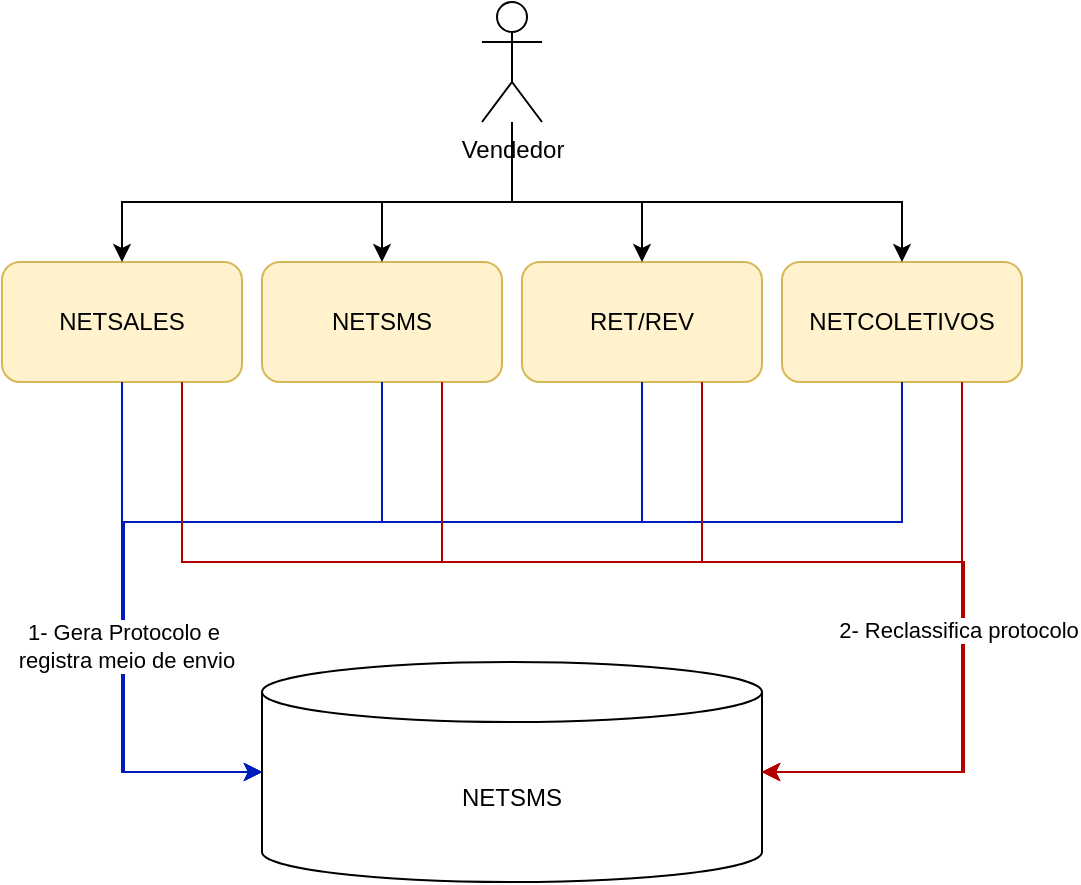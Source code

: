 <mxfile version="26.2.14" pages="5">
  <diagram name="Página-1" id="fVRlKcvGjd9SxatcmZ4P">
    <mxGraphModel dx="1050" dy="522" grid="1" gridSize="10" guides="1" tooltips="1" connect="1" arrows="1" fold="1" page="1" pageScale="1" pageWidth="827" pageHeight="1169" math="0" shadow="0">
      <root>
        <mxCell id="0" />
        <mxCell id="1" parent="0" />
        <mxCell id="VaO2ZXbafpeeS3hKYFX6-1" value="NETSALES" style="rounded=1;whiteSpace=wrap;html=1;fillColor=#fff2cc;strokeColor=#d6b656;" vertex="1" parent="1">
          <mxGeometry x="159" y="140" width="120" height="60" as="geometry" />
        </mxCell>
        <mxCell id="VaO2ZXbafpeeS3hKYFX6-2" value="NETSMS" style="rounded=1;whiteSpace=wrap;html=1;fillColor=#fff2cc;strokeColor=#d6b656;" vertex="1" parent="1">
          <mxGeometry x="289" y="140" width="120" height="60" as="geometry" />
        </mxCell>
        <mxCell id="VaO2ZXbafpeeS3hKYFX6-3" value="RET/REV" style="rounded=1;whiteSpace=wrap;html=1;fillColor=#fff2cc;strokeColor=#d6b656;" vertex="1" parent="1">
          <mxGeometry x="419" y="140" width="120" height="60" as="geometry" />
        </mxCell>
        <mxCell id="VaO2ZXbafpeeS3hKYFX6-4" value="NETCOLETIVOS" style="rounded=1;whiteSpace=wrap;html=1;fillColor=#fff2cc;strokeColor=#d6b656;" vertex="1" parent="1">
          <mxGeometry x="549" y="140" width="120" height="60" as="geometry" />
        </mxCell>
        <mxCell id="VaO2ZXbafpeeS3hKYFX6-7" style="edgeStyle=orthogonalEdgeStyle;rounded=0;orthogonalLoop=1;jettySize=auto;html=1;entryX=0.5;entryY=0;entryDx=0;entryDy=0;" edge="1" parent="1" source="VaO2ZXbafpeeS3hKYFX6-5" target="VaO2ZXbafpeeS3hKYFX6-1">
          <mxGeometry relative="1" as="geometry">
            <Array as="points">
              <mxPoint x="414" y="110" />
              <mxPoint x="219" y="110" />
            </Array>
          </mxGeometry>
        </mxCell>
        <mxCell id="VaO2ZXbafpeeS3hKYFX6-8" style="edgeStyle=orthogonalEdgeStyle;rounded=0;orthogonalLoop=1;jettySize=auto;html=1;entryX=0.5;entryY=0;entryDx=0;entryDy=0;" edge="1" parent="1" source="VaO2ZXbafpeeS3hKYFX6-5" target="VaO2ZXbafpeeS3hKYFX6-2">
          <mxGeometry relative="1" as="geometry">
            <Array as="points">
              <mxPoint x="414" y="110" />
              <mxPoint x="349" y="110" />
            </Array>
          </mxGeometry>
        </mxCell>
        <mxCell id="VaO2ZXbafpeeS3hKYFX6-9" style="edgeStyle=orthogonalEdgeStyle;rounded=0;orthogonalLoop=1;jettySize=auto;html=1;" edge="1" parent="1" source="VaO2ZXbafpeeS3hKYFX6-5" target="VaO2ZXbafpeeS3hKYFX6-3">
          <mxGeometry relative="1" as="geometry">
            <Array as="points">
              <mxPoint x="414" y="110" />
              <mxPoint x="479" y="110" />
            </Array>
          </mxGeometry>
        </mxCell>
        <mxCell id="VaO2ZXbafpeeS3hKYFX6-10" style="edgeStyle=orthogonalEdgeStyle;rounded=0;orthogonalLoop=1;jettySize=auto;html=1;entryX=0.5;entryY=0;entryDx=0;entryDy=0;" edge="1" parent="1" source="VaO2ZXbafpeeS3hKYFX6-5" target="VaO2ZXbafpeeS3hKYFX6-4">
          <mxGeometry relative="1" as="geometry">
            <Array as="points">
              <mxPoint x="414" y="110" />
              <mxPoint x="609" y="110" />
            </Array>
          </mxGeometry>
        </mxCell>
        <mxCell id="VaO2ZXbafpeeS3hKYFX6-5" value="Vendedor" style="shape=umlActor;html=1;verticalLabelPosition=bottom;verticalAlign=top;align=center;" vertex="1" parent="1">
          <mxGeometry x="399" y="10" width="30" height="60" as="geometry" />
        </mxCell>
        <mxCell id="VaO2ZXbafpeeS3hKYFX6-11" value="NETSMS" style="shape=cylinder3;whiteSpace=wrap;html=1;boundedLbl=1;backgroundOutline=1;size=15;" vertex="1" parent="1">
          <mxGeometry x="289" y="340" width="250" height="110" as="geometry" />
        </mxCell>
        <mxCell id="VaO2ZXbafpeeS3hKYFX6-12" style="edgeStyle=orthogonalEdgeStyle;rounded=0;orthogonalLoop=1;jettySize=auto;html=1;entryX=0;entryY=0.5;entryDx=0;entryDy=0;entryPerimeter=0;fillColor=#0050ef;strokeColor=#001DBC;" edge="1" parent="1" source="VaO2ZXbafpeeS3hKYFX6-1" target="VaO2ZXbafpeeS3hKYFX6-11">
          <mxGeometry relative="1" as="geometry">
            <Array as="points">
              <mxPoint x="219" y="395" />
            </Array>
          </mxGeometry>
        </mxCell>
        <mxCell id="VaO2ZXbafpeeS3hKYFX6-13" style="edgeStyle=orthogonalEdgeStyle;rounded=0;orthogonalLoop=1;jettySize=auto;html=1;entryX=0;entryY=0.5;entryDx=0;entryDy=0;entryPerimeter=0;fillColor=#0050ef;strokeColor=#001DBC;" edge="1" parent="1" source="VaO2ZXbafpeeS3hKYFX6-2" target="VaO2ZXbafpeeS3hKYFX6-11">
          <mxGeometry relative="1" as="geometry">
            <Array as="points">
              <mxPoint x="349" y="270" />
              <mxPoint x="220" y="270" />
              <mxPoint x="220" y="395" />
            </Array>
          </mxGeometry>
        </mxCell>
        <mxCell id="VaO2ZXbafpeeS3hKYFX6-14" style="edgeStyle=orthogonalEdgeStyle;rounded=0;orthogonalLoop=1;jettySize=auto;html=1;entryX=0;entryY=0.5;entryDx=0;entryDy=0;entryPerimeter=0;fillColor=#0050ef;strokeColor=#001DBC;" edge="1" parent="1" source="VaO2ZXbafpeeS3hKYFX6-3" target="VaO2ZXbafpeeS3hKYFX6-11">
          <mxGeometry relative="1" as="geometry">
            <Array as="points">
              <mxPoint x="479" y="270" />
              <mxPoint x="220" y="270" />
              <mxPoint x="220" y="395" />
            </Array>
          </mxGeometry>
        </mxCell>
        <mxCell id="VaO2ZXbafpeeS3hKYFX6-15" style="edgeStyle=orthogonalEdgeStyle;rounded=0;orthogonalLoop=1;jettySize=auto;html=1;entryX=0;entryY=0.5;entryDx=0;entryDy=0;entryPerimeter=0;fillColor=#0050ef;strokeColor=#001DBC;" edge="1" parent="1" source="VaO2ZXbafpeeS3hKYFX6-4" target="VaO2ZXbafpeeS3hKYFX6-11">
          <mxGeometry relative="1" as="geometry">
            <Array as="points">
              <mxPoint x="609" y="270" />
              <mxPoint x="220" y="270" />
              <mxPoint x="220" y="395" />
            </Array>
          </mxGeometry>
        </mxCell>
        <mxCell id="VaO2ZXbafpeeS3hKYFX6-16" value="1- Gera Protocolo e&amp;nbsp;&lt;div&gt;registra meio de envio&lt;/div&gt;" style="edgeLabel;html=1;align=center;verticalAlign=middle;resizable=0;points=[];" vertex="1" connectable="0" parent="VaO2ZXbafpeeS3hKYFX6-15">
          <mxGeometry x="0.595" y="1" relative="1" as="geometry">
            <mxPoint as="offset" />
          </mxGeometry>
        </mxCell>
        <mxCell id="VaO2ZXbafpeeS3hKYFX6-17" style="edgeStyle=orthogonalEdgeStyle;rounded=0;orthogonalLoop=1;jettySize=auto;html=1;entryX=1;entryY=0.5;entryDx=0;entryDy=0;entryPerimeter=0;exitX=0.75;exitY=1;exitDx=0;exitDy=0;fillColor=#e51400;strokeColor=#B20000;" edge="1" parent="1" source="VaO2ZXbafpeeS3hKYFX6-1" target="VaO2ZXbafpeeS3hKYFX6-11">
          <mxGeometry relative="1" as="geometry">
            <Array as="points">
              <mxPoint x="249" y="290" />
              <mxPoint x="640" y="290" />
              <mxPoint x="640" y="395" />
            </Array>
          </mxGeometry>
        </mxCell>
        <mxCell id="VaO2ZXbafpeeS3hKYFX6-18" style="edgeStyle=orthogonalEdgeStyle;rounded=0;orthogonalLoop=1;jettySize=auto;html=1;entryX=1;entryY=0.5;entryDx=0;entryDy=0;entryPerimeter=0;exitX=0.75;exitY=1;exitDx=0;exitDy=0;fillColor=#e51400;strokeColor=#B20000;" edge="1" parent="1" source="VaO2ZXbafpeeS3hKYFX6-2" target="VaO2ZXbafpeeS3hKYFX6-11">
          <mxGeometry relative="1" as="geometry">
            <Array as="points">
              <mxPoint x="379" y="290" />
              <mxPoint x="640" y="290" />
              <mxPoint x="640" y="395" />
            </Array>
          </mxGeometry>
        </mxCell>
        <mxCell id="VaO2ZXbafpeeS3hKYFX6-19" style="edgeStyle=orthogonalEdgeStyle;rounded=0;orthogonalLoop=1;jettySize=auto;html=1;entryX=1;entryY=0.5;entryDx=0;entryDy=0;entryPerimeter=0;exitX=0.75;exitY=1;exitDx=0;exitDy=0;fillColor=#e51400;strokeColor=#B20000;" edge="1" parent="1" source="VaO2ZXbafpeeS3hKYFX6-3" target="VaO2ZXbafpeeS3hKYFX6-11">
          <mxGeometry relative="1" as="geometry">
            <Array as="points">
              <mxPoint x="509" y="290" />
              <mxPoint x="640" y="290" />
              <mxPoint x="640" y="395" />
            </Array>
          </mxGeometry>
        </mxCell>
        <mxCell id="VaO2ZXbafpeeS3hKYFX6-20" style="edgeStyle=orthogonalEdgeStyle;rounded=0;orthogonalLoop=1;jettySize=auto;html=1;entryX=1;entryY=0.5;entryDx=0;entryDy=0;entryPerimeter=0;exitX=0.75;exitY=1;exitDx=0;exitDy=0;fillColor=#e51400;strokeColor=#B20000;" edge="1" parent="1" source="VaO2ZXbafpeeS3hKYFX6-4" target="VaO2ZXbafpeeS3hKYFX6-11">
          <mxGeometry relative="1" as="geometry" />
        </mxCell>
        <mxCell id="VaO2ZXbafpeeS3hKYFX6-21" value="2- Reclassifica protocolo" style="edgeLabel;html=1;align=center;verticalAlign=middle;resizable=0;points=[];" vertex="1" connectable="0" parent="VaO2ZXbafpeeS3hKYFX6-20">
          <mxGeometry x="-0.161" y="-2" relative="1" as="geometry">
            <mxPoint as="offset" />
          </mxGeometry>
        </mxCell>
      </root>
    </mxGraphModel>
  </diagram>
  <diagram name="V2" id="s8AOVTzakLNmvxGiaWUA">
    <mxGraphModel dx="1050" dy="522" grid="1" gridSize="10" guides="1" tooltips="1" connect="1" arrows="1" fold="1" page="1" pageScale="1" pageWidth="827" pageHeight="1169" math="0" shadow="0">
      <root>
        <mxCell id="ld1QNHaRM3DAR4vy-NDJ-0" />
        <mxCell id="ld1QNHaRM3DAR4vy-NDJ-1" parent="ld1QNHaRM3DAR4vy-NDJ-0" />
        <mxCell id="ld1QNHaRM3DAR4vy-NDJ-2" value="NETSALES" style="rounded=1;whiteSpace=wrap;html=1;fillColor=#fff2cc;strokeColor=#d6b656;" vertex="1" parent="ld1QNHaRM3DAR4vy-NDJ-1">
          <mxGeometry x="159" y="140" width="120" height="60" as="geometry" />
        </mxCell>
        <mxCell id="ld1QNHaRM3DAR4vy-NDJ-3" value="NETSMS" style="rounded=1;whiteSpace=wrap;html=1;fillColor=#fff2cc;strokeColor=#d6b656;" vertex="1" parent="ld1QNHaRM3DAR4vy-NDJ-1">
          <mxGeometry x="289" y="140" width="120" height="60" as="geometry" />
        </mxCell>
        <mxCell id="ld1QNHaRM3DAR4vy-NDJ-4" value="RET/REV" style="rounded=1;whiteSpace=wrap;html=1;fillColor=#fff2cc;strokeColor=#d6b656;" vertex="1" parent="ld1QNHaRM3DAR4vy-NDJ-1">
          <mxGeometry x="419" y="140" width="120" height="60" as="geometry" />
        </mxCell>
        <mxCell id="ld1QNHaRM3DAR4vy-NDJ-5" value="NETCOLETIVOS" style="rounded=1;whiteSpace=wrap;html=1;fillColor=#fff2cc;strokeColor=#d6b656;" vertex="1" parent="ld1QNHaRM3DAR4vy-NDJ-1">
          <mxGeometry x="549" y="140" width="120" height="60" as="geometry" />
        </mxCell>
        <mxCell id="ld1QNHaRM3DAR4vy-NDJ-6" style="edgeStyle=orthogonalEdgeStyle;rounded=0;orthogonalLoop=1;jettySize=auto;html=1;entryX=0.5;entryY=0;entryDx=0;entryDy=0;" edge="1" parent="ld1QNHaRM3DAR4vy-NDJ-1" source="ld1QNHaRM3DAR4vy-NDJ-10" target="ld1QNHaRM3DAR4vy-NDJ-2">
          <mxGeometry relative="1" as="geometry">
            <Array as="points">
              <mxPoint x="414" y="110" />
              <mxPoint x="219" y="110" />
            </Array>
          </mxGeometry>
        </mxCell>
        <mxCell id="ld1QNHaRM3DAR4vy-NDJ-7" style="edgeStyle=orthogonalEdgeStyle;rounded=0;orthogonalLoop=1;jettySize=auto;html=1;entryX=0.5;entryY=0;entryDx=0;entryDy=0;" edge="1" parent="ld1QNHaRM3DAR4vy-NDJ-1" source="ld1QNHaRM3DAR4vy-NDJ-10" target="ld1QNHaRM3DAR4vy-NDJ-3">
          <mxGeometry relative="1" as="geometry">
            <Array as="points">
              <mxPoint x="414" y="110" />
              <mxPoint x="349" y="110" />
            </Array>
          </mxGeometry>
        </mxCell>
        <mxCell id="ld1QNHaRM3DAR4vy-NDJ-8" style="edgeStyle=orthogonalEdgeStyle;rounded=0;orthogonalLoop=1;jettySize=auto;html=1;" edge="1" parent="ld1QNHaRM3DAR4vy-NDJ-1" source="ld1QNHaRM3DAR4vy-NDJ-10" target="ld1QNHaRM3DAR4vy-NDJ-4">
          <mxGeometry relative="1" as="geometry">
            <Array as="points">
              <mxPoint x="414" y="110" />
              <mxPoint x="479" y="110" />
            </Array>
          </mxGeometry>
        </mxCell>
        <mxCell id="ld1QNHaRM3DAR4vy-NDJ-9" style="edgeStyle=orthogonalEdgeStyle;rounded=0;orthogonalLoop=1;jettySize=auto;html=1;entryX=0.5;entryY=0;entryDx=0;entryDy=0;" edge="1" parent="ld1QNHaRM3DAR4vy-NDJ-1" source="ld1QNHaRM3DAR4vy-NDJ-10" target="ld1QNHaRM3DAR4vy-NDJ-5">
          <mxGeometry relative="1" as="geometry">
            <Array as="points">
              <mxPoint x="414" y="110" />
              <mxPoint x="609" y="110" />
            </Array>
          </mxGeometry>
        </mxCell>
        <mxCell id="ld1QNHaRM3DAR4vy-NDJ-10" value="Vendedor" style="shape=umlActor;html=1;verticalLabelPosition=bottom;verticalAlign=top;align=center;" vertex="1" parent="ld1QNHaRM3DAR4vy-NDJ-1">
          <mxGeometry x="399" y="10" width="30" height="60" as="geometry" />
        </mxCell>
        <mxCell id="ld1QNHaRM3DAR4vy-NDJ-11" value="NETSMS" style="shape=cylinder3;whiteSpace=wrap;html=1;boundedLbl=1;backgroundOutline=1;size=15;" vertex="1" parent="ld1QNHaRM3DAR4vy-NDJ-1">
          <mxGeometry x="289" y="340" width="250" height="110" as="geometry" />
        </mxCell>
        <mxCell id="ld1QNHaRM3DAR4vy-NDJ-12" style="edgeStyle=orthogonalEdgeStyle;rounded=0;orthogonalLoop=1;jettySize=auto;html=1;entryX=0;entryY=0.5;entryDx=0;entryDy=0;entryPerimeter=0;fillColor=#0050ef;strokeColor=#001DBC;" edge="1" parent="ld1QNHaRM3DAR4vy-NDJ-1" source="ld1QNHaRM3DAR4vy-NDJ-2" target="ld1QNHaRM3DAR4vy-NDJ-11">
          <mxGeometry relative="1" as="geometry">
            <Array as="points">
              <mxPoint x="219" y="395" />
            </Array>
          </mxGeometry>
        </mxCell>
        <mxCell id="ld1QNHaRM3DAR4vy-NDJ-13" style="edgeStyle=orthogonalEdgeStyle;rounded=0;orthogonalLoop=1;jettySize=auto;html=1;entryX=0;entryY=0.5;entryDx=0;entryDy=0;entryPerimeter=0;fillColor=#0050ef;strokeColor=#001DBC;" edge="1" parent="ld1QNHaRM3DAR4vy-NDJ-1" source="ld1QNHaRM3DAR4vy-NDJ-3" target="ld1QNHaRM3DAR4vy-NDJ-11">
          <mxGeometry relative="1" as="geometry">
            <Array as="points">
              <mxPoint x="349" y="270" />
              <mxPoint x="220" y="270" />
              <mxPoint x="220" y="395" />
            </Array>
          </mxGeometry>
        </mxCell>
        <mxCell id="ld1QNHaRM3DAR4vy-NDJ-14" style="edgeStyle=orthogonalEdgeStyle;rounded=0;orthogonalLoop=1;jettySize=auto;html=1;entryX=0;entryY=0.5;entryDx=0;entryDy=0;entryPerimeter=0;fillColor=#0050ef;strokeColor=#001DBC;" edge="1" parent="ld1QNHaRM3DAR4vy-NDJ-1" source="ld1QNHaRM3DAR4vy-NDJ-4" target="ld1QNHaRM3DAR4vy-NDJ-11">
          <mxGeometry relative="1" as="geometry">
            <Array as="points">
              <mxPoint x="479" y="270" />
              <mxPoint x="220" y="270" />
              <mxPoint x="220" y="395" />
            </Array>
          </mxGeometry>
        </mxCell>
        <mxCell id="ld1QNHaRM3DAR4vy-NDJ-15" style="edgeStyle=orthogonalEdgeStyle;rounded=0;orthogonalLoop=1;jettySize=auto;html=1;entryX=0;entryY=0.5;entryDx=0;entryDy=0;entryPerimeter=0;fillColor=#0050ef;strokeColor=#001DBC;" edge="1" parent="ld1QNHaRM3DAR4vy-NDJ-1" source="ld1QNHaRM3DAR4vy-NDJ-5" target="ld1QNHaRM3DAR4vy-NDJ-11">
          <mxGeometry relative="1" as="geometry">
            <Array as="points">
              <mxPoint x="609" y="270" />
              <mxPoint x="220" y="270" />
              <mxPoint x="220" y="395" />
            </Array>
          </mxGeometry>
        </mxCell>
        <mxCell id="ld1QNHaRM3DAR4vy-NDJ-17" style="edgeStyle=orthogonalEdgeStyle;rounded=0;orthogonalLoop=1;jettySize=auto;html=1;entryX=1;entryY=0.5;entryDx=0;entryDy=0;entryPerimeter=0;exitX=0.75;exitY=1;exitDx=0;exitDy=0;fillColor=#e51400;strokeColor=#B20000;" edge="1" parent="ld1QNHaRM3DAR4vy-NDJ-1" source="ld1QNHaRM3DAR4vy-NDJ-2" target="ld1QNHaRM3DAR4vy-NDJ-11">
          <mxGeometry relative="1" as="geometry">
            <Array as="points">
              <mxPoint x="249" y="290" />
              <mxPoint x="640" y="290" />
              <mxPoint x="640" y="395" />
            </Array>
          </mxGeometry>
        </mxCell>
        <mxCell id="ld1QNHaRM3DAR4vy-NDJ-18" style="edgeStyle=orthogonalEdgeStyle;rounded=0;orthogonalLoop=1;jettySize=auto;html=1;entryX=1;entryY=0.5;entryDx=0;entryDy=0;entryPerimeter=0;exitX=0.75;exitY=1;exitDx=0;exitDy=0;fillColor=#e51400;strokeColor=#B20000;" edge="1" parent="ld1QNHaRM3DAR4vy-NDJ-1" source="ld1QNHaRM3DAR4vy-NDJ-3" target="ld1QNHaRM3DAR4vy-NDJ-11">
          <mxGeometry relative="1" as="geometry">
            <Array as="points">
              <mxPoint x="379" y="290" />
              <mxPoint x="640" y="290" />
              <mxPoint x="640" y="395" />
            </Array>
          </mxGeometry>
        </mxCell>
        <mxCell id="ld1QNHaRM3DAR4vy-NDJ-19" style="edgeStyle=orthogonalEdgeStyle;rounded=0;orthogonalLoop=1;jettySize=auto;html=1;entryX=1;entryY=0.5;entryDx=0;entryDy=0;entryPerimeter=0;exitX=0.75;exitY=1;exitDx=0;exitDy=0;fillColor=#e51400;strokeColor=#B20000;" edge="1" parent="ld1QNHaRM3DAR4vy-NDJ-1" source="ld1QNHaRM3DAR4vy-NDJ-4" target="ld1QNHaRM3DAR4vy-NDJ-11">
          <mxGeometry relative="1" as="geometry">
            <Array as="points">
              <mxPoint x="509" y="290" />
              <mxPoint x="640" y="290" />
              <mxPoint x="640" y="395" />
            </Array>
          </mxGeometry>
        </mxCell>
        <mxCell id="ld1QNHaRM3DAR4vy-NDJ-20" style="edgeStyle=orthogonalEdgeStyle;rounded=0;orthogonalLoop=1;jettySize=auto;html=1;entryX=1;entryY=0.5;entryDx=0;entryDy=0;entryPerimeter=0;exitX=0.75;exitY=1;exitDx=0;exitDy=0;fillColor=#e51400;strokeColor=#B20000;" edge="1" parent="ld1QNHaRM3DAR4vy-NDJ-1" source="ld1QNHaRM3DAR4vy-NDJ-5" target="ld1QNHaRM3DAR4vy-NDJ-11">
          <mxGeometry relative="1" as="geometry" />
        </mxCell>
        <mxCell id="ld1QNHaRM3DAR4vy-NDJ-21" value="2- Atualiza dados do&amp;nbsp;&lt;div&gt;protocolo (reclassifica)&lt;/div&gt;" style="edgeLabel;html=1;align=center;verticalAlign=middle;resizable=0;points=[];" vertex="1" connectable="0" parent="ld1QNHaRM3DAR4vy-NDJ-20">
          <mxGeometry x="-0.161" y="-2" relative="1" as="geometry">
            <mxPoint as="offset" />
          </mxGeometry>
        </mxCell>
        <mxCell id="n2qKxBsYsU0t_ienQZyj-3" style="edgeStyle=orthogonalEdgeStyle;rounded=0;orthogonalLoop=1;jettySize=auto;html=1;entryX=0.25;entryY=0;entryDx=0;entryDy=0;exitX=0.75;exitY=0;exitDx=0;exitDy=0;" edge="1" parent="ld1QNHaRM3DAR4vy-NDJ-1" source="n2qKxBsYsU0t_ienQZyj-0" target="ld1QNHaRM3DAR4vy-NDJ-2">
          <mxGeometry relative="1" as="geometry" />
        </mxCell>
        <mxCell id="n2qKxBsYsU0t_ienQZyj-6" value="Robô" style="edgeLabel;html=1;align=center;verticalAlign=middle;resizable=0;points=[];" vertex="1" connectable="0" parent="n2qKxBsYsU0t_ienQZyj-3">
          <mxGeometry x="0.005" relative="1" as="geometry">
            <mxPoint as="offset" />
          </mxGeometry>
        </mxCell>
        <mxCell id="n2qKxBsYsU0t_ienQZyj-0" value="CONEXÃO" style="rounded=1;whiteSpace=wrap;html=1;fillColor=#fff2cc;strokeColor=#d6b656;" vertex="1" parent="ld1QNHaRM3DAR4vy-NDJ-1">
          <mxGeometry x="30" y="140" width="120" height="60" as="geometry" />
        </mxCell>
        <mxCell id="n2qKxBsYsU0t_ienQZyj-2" style="edgeStyle=orthogonalEdgeStyle;rounded=0;orthogonalLoop=1;jettySize=auto;html=1;entryX=0.5;entryY=0;entryDx=0;entryDy=0;" edge="1" parent="ld1QNHaRM3DAR4vy-NDJ-1" source="ld1QNHaRM3DAR4vy-NDJ-10" target="n2qKxBsYsU0t_ienQZyj-0">
          <mxGeometry relative="1" as="geometry">
            <mxPoint x="90" y="70" as="sourcePoint" />
          </mxGeometry>
        </mxCell>
        <mxCell id="n2qKxBsYsU0t_ienQZyj-4" style="edgeStyle=orthogonalEdgeStyle;rounded=0;orthogonalLoop=1;jettySize=auto;html=1;entryX=0;entryY=0.5;entryDx=0;entryDy=0;entryPerimeter=0;exitX=0.5;exitY=1;exitDx=0;exitDy=0;fillColor=#0050ef;strokeColor=#001DBC;" edge="1" parent="ld1QNHaRM3DAR4vy-NDJ-1" source="n2qKxBsYsU0t_ienQZyj-0" target="ld1QNHaRM3DAR4vy-NDJ-11">
          <mxGeometry relative="1" as="geometry">
            <Array as="points">
              <mxPoint x="90" y="270" />
              <mxPoint x="220" y="270" />
              <mxPoint x="220" y="395" />
            </Array>
          </mxGeometry>
        </mxCell>
        <mxCell id="n2qKxBsYsU0t_ienQZyj-5" value="1- Gera Protocolo e&amp;nbsp;&lt;div&gt;registra meio de envio&amp;nbsp;&lt;div&gt;/&amp;nbsp;&lt;/div&gt;&lt;div&gt;Consulta protocolo&lt;/div&gt;&lt;/div&gt;" style="edgeLabel;html=1;align=center;verticalAlign=middle;resizable=0;points=[];" vertex="1" connectable="0" parent="n2qKxBsYsU0t_ienQZyj-4">
          <mxGeometry x="0.324" y="2" relative="1" as="geometry">
            <mxPoint as="offset" />
          </mxGeometry>
        </mxCell>
      </root>
    </mxGraphModel>
  </diagram>
  <diagram name="v3" id="oKIOSH3LIyYoMIBZok20">
    <mxGraphModel dx="1050" dy="522" grid="1" gridSize="10" guides="1" tooltips="1" connect="1" arrows="1" fold="1" page="1" pageScale="1" pageWidth="827" pageHeight="1169" math="0" shadow="0">
      <root>
        <mxCell id="MXUAxPpSIPb-zTRsZRQP-0" />
        <mxCell id="MXUAxPpSIPb-zTRsZRQP-1" parent="MXUAxPpSIPb-zTRsZRQP-0" />
        <mxCell id="MXUAxPpSIPb-zTRsZRQP-2" value="NETSALES" style="rounded=1;whiteSpace=wrap;html=1;fillColor=#fff2cc;strokeColor=#d6b656;" vertex="1" parent="MXUAxPpSIPb-zTRsZRQP-1">
          <mxGeometry x="159" y="140" width="120" height="60" as="geometry" />
        </mxCell>
        <mxCell id="MXUAxPpSIPb-zTRsZRQP-3" value="NETSMS" style="rounded=1;whiteSpace=wrap;html=1;fillColor=#fff2cc;strokeColor=#d6b656;" vertex="1" parent="MXUAxPpSIPb-zTRsZRQP-1">
          <mxGeometry x="289" y="140" width="120" height="60" as="geometry" />
        </mxCell>
        <mxCell id="MXUAxPpSIPb-zTRsZRQP-4" value="RET/REV" style="rounded=1;whiteSpace=wrap;html=1;fillColor=#fff2cc;strokeColor=#d6b656;" vertex="1" parent="MXUAxPpSIPb-zTRsZRQP-1">
          <mxGeometry x="419" y="140" width="120" height="60" as="geometry" />
        </mxCell>
        <mxCell id="MXUAxPpSIPb-zTRsZRQP-5" value="NETCOLETIVOS" style="rounded=1;whiteSpace=wrap;html=1;fillColor=#fff2cc;strokeColor=#d6b656;" vertex="1" parent="MXUAxPpSIPb-zTRsZRQP-1">
          <mxGeometry x="549" y="140" width="120" height="60" as="geometry" />
        </mxCell>
        <mxCell id="MXUAxPpSIPb-zTRsZRQP-6" style="edgeStyle=orthogonalEdgeStyle;rounded=0;orthogonalLoop=1;jettySize=auto;html=1;entryX=0.5;entryY=0;entryDx=0;entryDy=0;" edge="1" parent="MXUAxPpSIPb-zTRsZRQP-1" source="MXUAxPpSIPb-zTRsZRQP-10" target="MXUAxPpSIPb-zTRsZRQP-2">
          <mxGeometry relative="1" as="geometry">
            <Array as="points">
              <mxPoint x="414" y="60" />
              <mxPoint x="414" y="110" />
              <mxPoint x="219" y="110" />
            </Array>
          </mxGeometry>
        </mxCell>
        <mxCell id="MXUAxPpSIPb-zTRsZRQP-7" style="edgeStyle=orthogonalEdgeStyle;rounded=0;orthogonalLoop=1;jettySize=auto;html=1;entryX=0.5;entryY=0;entryDx=0;entryDy=0;" edge="1" parent="MXUAxPpSIPb-zTRsZRQP-1" source="MXUAxPpSIPb-zTRsZRQP-10" target="MXUAxPpSIPb-zTRsZRQP-3">
          <mxGeometry relative="1" as="geometry">
            <Array as="points">
              <mxPoint x="414" y="60" />
              <mxPoint x="414" y="110" />
              <mxPoint x="349" y="110" />
            </Array>
          </mxGeometry>
        </mxCell>
        <mxCell id="MXUAxPpSIPb-zTRsZRQP-8" style="edgeStyle=orthogonalEdgeStyle;rounded=0;orthogonalLoop=1;jettySize=auto;html=1;" edge="1" parent="MXUAxPpSIPb-zTRsZRQP-1" source="MXUAxPpSIPb-zTRsZRQP-10" target="MXUAxPpSIPb-zTRsZRQP-4">
          <mxGeometry relative="1" as="geometry">
            <Array as="points">
              <mxPoint x="414" y="60" />
              <mxPoint x="414" y="110" />
              <mxPoint x="479" y="110" />
            </Array>
          </mxGeometry>
        </mxCell>
        <mxCell id="MXUAxPpSIPb-zTRsZRQP-9" style="edgeStyle=orthogonalEdgeStyle;rounded=0;orthogonalLoop=1;jettySize=auto;html=1;entryX=0.5;entryY=0;entryDx=0;entryDy=0;" edge="1" parent="MXUAxPpSIPb-zTRsZRQP-1" target="MXUAxPpSIPb-zTRsZRQP-5">
          <mxGeometry relative="1" as="geometry">
            <Array as="points">
              <mxPoint x="414" y="110" />
              <mxPoint x="609" y="110" />
            </Array>
            <mxPoint x="460" y="60" as="sourcePoint" />
          </mxGeometry>
        </mxCell>
        <mxCell id="MXUAxPpSIPb-zTRsZRQP-10" value="Vendedor" style="shape=umlActor;html=1;verticalLabelPosition=bottom;verticalAlign=top;align=center;" vertex="1" parent="MXUAxPpSIPb-zTRsZRQP-1">
          <mxGeometry x="464" y="10" width="30" height="60" as="geometry" />
        </mxCell>
        <mxCell id="MXUAxPpSIPb-zTRsZRQP-11" value="NETSMS" style="shape=cylinder3;whiteSpace=wrap;html=1;boundedLbl=1;backgroundOutline=1;size=15;verticalAlign=top;" vertex="1" parent="MXUAxPpSIPb-zTRsZRQP-1">
          <mxGeometry x="289" y="340" width="250" height="180" as="geometry" />
        </mxCell>
        <mxCell id="MXUAxPpSIPb-zTRsZRQP-12" style="edgeStyle=orthogonalEdgeStyle;rounded=0;orthogonalLoop=1;jettySize=auto;html=1;entryX=0;entryY=0;entryDx=0;entryDy=35;entryPerimeter=0;fillColor=#0050ef;strokeColor=#001DBC;" edge="1" parent="MXUAxPpSIPb-zTRsZRQP-1" source="MXUAxPpSIPb-zTRsZRQP-2" target="MXUAxPpSIPb-zTRsZRQP-11">
          <mxGeometry relative="1" as="geometry">
            <Array as="points">
              <mxPoint x="219" y="375" />
            </Array>
          </mxGeometry>
        </mxCell>
        <mxCell id="MXUAxPpSIPb-zTRsZRQP-13" style="edgeStyle=orthogonalEdgeStyle;rounded=0;orthogonalLoop=1;jettySize=auto;html=1;entryX=0;entryY=0;entryDx=0;entryDy=35;entryPerimeter=0;fillColor=#0050ef;strokeColor=#001DBC;" edge="1" parent="MXUAxPpSIPb-zTRsZRQP-1" source="MXUAxPpSIPb-zTRsZRQP-3" target="MXUAxPpSIPb-zTRsZRQP-11">
          <mxGeometry relative="1" as="geometry">
            <Array as="points">
              <mxPoint x="349" y="270" />
              <mxPoint x="220" y="270" />
              <mxPoint x="220" y="375" />
            </Array>
          </mxGeometry>
        </mxCell>
        <mxCell id="MXUAxPpSIPb-zTRsZRQP-14" style="edgeStyle=orthogonalEdgeStyle;rounded=0;orthogonalLoop=1;jettySize=auto;html=1;entryX=0;entryY=0;entryDx=0;entryDy=35;entryPerimeter=0;fillColor=#0050ef;strokeColor=#001DBC;" edge="1" parent="MXUAxPpSIPb-zTRsZRQP-1" source="MXUAxPpSIPb-zTRsZRQP-4" target="MXUAxPpSIPb-zTRsZRQP-11">
          <mxGeometry relative="1" as="geometry">
            <Array as="points">
              <mxPoint x="479" y="270" />
              <mxPoint x="220" y="270" />
              <mxPoint x="220" y="375" />
            </Array>
          </mxGeometry>
        </mxCell>
        <mxCell id="MXUAxPpSIPb-zTRsZRQP-15" style="edgeStyle=orthogonalEdgeStyle;rounded=0;orthogonalLoop=1;jettySize=auto;html=1;entryX=0;entryY=0;entryDx=0;entryDy=35;entryPerimeter=0;fillColor=#0050ef;strokeColor=#001DBC;" edge="1" parent="MXUAxPpSIPb-zTRsZRQP-1" source="MXUAxPpSIPb-zTRsZRQP-5" target="MXUAxPpSIPb-zTRsZRQP-11">
          <mxGeometry relative="1" as="geometry">
            <Array as="points">
              <mxPoint x="609" y="270" />
              <mxPoint x="220" y="270" />
              <mxPoint x="220" y="375" />
            </Array>
          </mxGeometry>
        </mxCell>
        <mxCell id="MXUAxPpSIPb-zTRsZRQP-16" style="edgeStyle=orthogonalEdgeStyle;rounded=0;orthogonalLoop=1;jettySize=auto;html=1;entryX=1;entryY=0.5;entryDx=0;entryDy=0;entryPerimeter=0;exitX=0.75;exitY=1;exitDx=0;exitDy=0;fillColor=#e51400;strokeColor=#B20000;" edge="1" parent="MXUAxPpSIPb-zTRsZRQP-1" source="MXUAxPpSIPb-zTRsZRQP-2" target="MXUAxPpSIPb-zTRsZRQP-11">
          <mxGeometry relative="1" as="geometry">
            <Array as="points">
              <mxPoint x="249" y="290" />
              <mxPoint x="640" y="290" />
              <mxPoint x="640" y="430" />
            </Array>
          </mxGeometry>
        </mxCell>
        <mxCell id="MXUAxPpSIPb-zTRsZRQP-17" style="edgeStyle=orthogonalEdgeStyle;rounded=0;orthogonalLoop=1;jettySize=auto;html=1;entryX=1;entryY=0.5;entryDx=0;entryDy=0;entryPerimeter=0;exitX=0.75;exitY=1;exitDx=0;exitDy=0;fillColor=#e51400;strokeColor=#B20000;" edge="1" parent="MXUAxPpSIPb-zTRsZRQP-1" source="MXUAxPpSIPb-zTRsZRQP-3" target="MXUAxPpSIPb-zTRsZRQP-11">
          <mxGeometry relative="1" as="geometry">
            <Array as="points">
              <mxPoint x="379" y="290" />
              <mxPoint x="640" y="290" />
              <mxPoint x="640" y="430" />
            </Array>
          </mxGeometry>
        </mxCell>
        <mxCell id="MXUAxPpSIPb-zTRsZRQP-18" style="edgeStyle=orthogonalEdgeStyle;rounded=0;orthogonalLoop=1;jettySize=auto;html=1;entryX=1;entryY=0.5;entryDx=0;entryDy=0;entryPerimeter=0;exitX=0.75;exitY=1;exitDx=0;exitDy=0;fillColor=#e51400;strokeColor=#B20000;" edge="1" parent="MXUAxPpSIPb-zTRsZRQP-1" source="MXUAxPpSIPb-zTRsZRQP-4" target="MXUAxPpSIPb-zTRsZRQP-11">
          <mxGeometry relative="1" as="geometry">
            <Array as="points">
              <mxPoint x="509" y="290" />
              <mxPoint x="640" y="290" />
              <mxPoint x="640" y="430" />
            </Array>
          </mxGeometry>
        </mxCell>
        <mxCell id="MXUAxPpSIPb-zTRsZRQP-19" style="edgeStyle=orthogonalEdgeStyle;rounded=0;orthogonalLoop=1;jettySize=auto;html=1;entryX=1;entryY=0.5;entryDx=0;entryDy=0;entryPerimeter=0;exitX=0.75;exitY=1;exitDx=0;exitDy=0;fillColor=#e51400;strokeColor=#B20000;" edge="1" parent="MXUAxPpSIPb-zTRsZRQP-1" source="MXUAxPpSIPb-zTRsZRQP-5" target="MXUAxPpSIPb-zTRsZRQP-11">
          <mxGeometry relative="1" as="geometry" />
        </mxCell>
        <mxCell id="MXUAxPpSIPb-zTRsZRQP-20" value="2- Atualiza dados do&amp;nbsp;&lt;div&gt;protocolo (reclassifica)&lt;/div&gt;" style="edgeLabel;html=1;align=center;verticalAlign=middle;resizable=0;points=[];" vertex="1" connectable="0" parent="MXUAxPpSIPb-zTRsZRQP-19">
          <mxGeometry x="-0.161" y="-2" relative="1" as="geometry">
            <mxPoint as="offset" />
          </mxGeometry>
        </mxCell>
        <mxCell id="MXUAxPpSIPb-zTRsZRQP-21" style="edgeStyle=orthogonalEdgeStyle;rounded=0;orthogonalLoop=1;jettySize=auto;html=1;entryX=0.25;entryY=0;entryDx=0;entryDy=0;exitX=0.5;exitY=0;exitDx=0;exitDy=0;" edge="1" parent="MXUAxPpSIPb-zTRsZRQP-1" source="MXUAxPpSIPb-zTRsZRQP-23" target="MXUAxPpSIPb-zTRsZRQP-2">
          <mxGeometry relative="1" as="geometry">
            <Array as="points">
              <mxPoint x="90" y="70" />
              <mxPoint x="189" y="70" />
            </Array>
          </mxGeometry>
        </mxCell>
        <mxCell id="aPKGt6GfiffSEvv3iGPo-6" value="Robô informa&amp;nbsp;&lt;div&gt;protocolo e&amp;nbsp;&lt;/div&gt;&lt;div&gt;cria proposta&lt;/div&gt;" style="edgeLabel;html=1;align=center;verticalAlign=middle;resizable=0;points=[];" vertex="1" connectable="0" parent="MXUAxPpSIPb-zTRsZRQP-21">
          <mxGeometry x="-0.05" y="2" relative="1" as="geometry">
            <mxPoint x="6" y="12" as="offset" />
          </mxGeometry>
        </mxCell>
        <mxCell id="aPKGt6GfiffSEvv3iGPo-1" style="edgeStyle=orthogonalEdgeStyle;rounded=0;orthogonalLoop=1;jettySize=auto;html=1;exitX=0.25;exitY=1;exitDx=0;exitDy=0;entryX=0.25;entryY=0;entryDx=0;entryDy=0;" edge="1" parent="MXUAxPpSIPb-zTRsZRQP-1" source="MXUAxPpSIPb-zTRsZRQP-23" target="aPKGt6GfiffSEvv3iGPo-0">
          <mxGeometry relative="1" as="geometry" />
        </mxCell>
        <mxCell id="MXUAxPpSIPb-zTRsZRQP-23" value="CONEXÃO" style="rounded=1;whiteSpace=wrap;html=1;fillColor=#fff2cc;strokeColor=#d6b656;" vertex="1" parent="MXUAxPpSIPb-zTRsZRQP-1">
          <mxGeometry x="30" y="140" width="120" height="60" as="geometry" />
        </mxCell>
        <mxCell id="MXUAxPpSIPb-zTRsZRQP-24" style="edgeStyle=orthogonalEdgeStyle;rounded=0;orthogonalLoop=1;jettySize=auto;html=1;entryX=0.25;entryY=0;entryDx=0;entryDy=0;" edge="1" parent="MXUAxPpSIPb-zTRsZRQP-1" source="MXUAxPpSIPb-zTRsZRQP-10" target="MXUAxPpSIPb-zTRsZRQP-23">
          <mxGeometry relative="1" as="geometry">
            <mxPoint x="90" y="70" as="sourcePoint" />
          </mxGeometry>
        </mxCell>
        <mxCell id="aPKGt6GfiffSEvv3iGPo-0" value="MS Gera protocolo" style="rounded=1;whiteSpace=wrap;html=1;fillColor=#fff2cc;strokeColor=#d6b656;" vertex="1" parent="MXUAxPpSIPb-zTRsZRQP-1">
          <mxGeometry x="30" y="414" width="120" height="60" as="geometry" />
        </mxCell>
        <mxCell id="aPKGt6GfiffSEvv3iGPo-2" style="edgeStyle=orthogonalEdgeStyle;rounded=0;orthogonalLoop=1;jettySize=auto;html=1;entryX=0.004;entryY=0.576;entryDx=0;entryDy=0;entryPerimeter=0;" edge="1" parent="MXUAxPpSIPb-zTRsZRQP-1" source="aPKGt6GfiffSEvv3iGPo-0" target="MXUAxPpSIPb-zTRsZRQP-11">
          <mxGeometry relative="1" as="geometry" />
        </mxCell>
        <mxCell id="8TPp5LPhl8BUj2sm0hXd-0" value="1- Registra meio de envio,&amp;nbsp;&lt;div&gt;Gera Protocolo e&amp;nbsp;&lt;/div&gt;&lt;div&gt;Envia ao Cliente&lt;span style=&quot;background-color: light-dark(#ffffff, var(--ge-dark-color, #121212)); color: light-dark(rgb(0, 0, 0), rgb(255, 255, 255));&quot;&gt;&amp;nbsp;&lt;/span&gt;&lt;/div&gt;" style="edgeLabel;html=1;align=center;verticalAlign=middle;resizable=0;points=[];" vertex="1" connectable="0" parent="MXUAxPpSIPb-zTRsZRQP-1">
          <mxGeometry x="260" y="320" as="geometry" />
        </mxCell>
        <mxCell id="8TPp5LPhl8BUj2sm0hXd-1" style="edgeStyle=orthogonalEdgeStyle;rounded=0;orthogonalLoop=1;jettySize=auto;html=1;entryX=0;entryY=0.5;entryDx=0;entryDy=0;entryPerimeter=0;strokeColor=#00CC00;" edge="1" parent="MXUAxPpSIPb-zTRsZRQP-1" source="MXUAxPpSIPb-zTRsZRQP-2" target="MXUAxPpSIPb-zTRsZRQP-11">
          <mxGeometry relative="1" as="geometry">
            <Array as="points">
              <mxPoint x="180" y="430" />
            </Array>
          </mxGeometry>
        </mxCell>
        <mxCell id="8TPp5LPhl8BUj2sm0hXd-2" value="1.1 Consulta e&amp;nbsp;&lt;div&gt;carrega protocolo&lt;/div&gt;" style="edgeLabel;html=1;align=center;verticalAlign=middle;resizable=0;points=[];" vertex="1" connectable="0" parent="8TPp5LPhl8BUj2sm0hXd-1">
          <mxGeometry x="-0.58" y="2" relative="1" as="geometry">
            <mxPoint x="-32" y="99" as="offset" />
          </mxGeometry>
        </mxCell>
        <mxCell id="8TPp5LPhl8BUj2sm0hXd-3" value="Protocolo&amp;nbsp;&lt;div&gt;Início Jornada&lt;/div&gt;" style="sketch=0;html=1;aspect=fixed;strokeColor=none;shadow=0;fillColor=#3B8DF1;verticalAlign=top;labelPosition=center;verticalLabelPosition=bottom;shape=mxgraph.gcp2.process" vertex="1" parent="MXUAxPpSIPb-zTRsZRQP-1">
          <mxGeometry x="322" y="397.86" width="54" height="64.29" as="geometry" />
        </mxCell>
        <mxCell id="8TPp5LPhl8BUj2sm0hXd-13" style="edgeStyle=orthogonalEdgeStyle;rounded=0;orthogonalLoop=1;jettySize=auto;html=1;" edge="1" parent="MXUAxPpSIPb-zTRsZRQP-1" source="8TPp5LPhl8BUj2sm0hXd-5" target="8TPp5LPhl8BUj2sm0hXd-11">
          <mxGeometry relative="1" as="geometry" />
        </mxCell>
        <mxCell id="8TPp5LPhl8BUj2sm0hXd-15" value="Nr Protocolo" style="edgeLabel;html=1;align=center;verticalAlign=middle;resizable=0;points=[];" vertex="1" connectable="0" parent="8TPp5LPhl8BUj2sm0hXd-13">
          <mxGeometry x="-0.079" y="3" relative="1" as="geometry">
            <mxPoint as="offset" />
          </mxGeometry>
        </mxCell>
        <mxCell id="8TPp5LPhl8BUj2sm0hXd-5" value="RTDM - Envia Protocolo&amp;nbsp;&lt;div&gt;Início Jornada&lt;/div&gt;" style="sketch=0;html=1;aspect=fixed;strokeColor=none;shadow=0;fillColor=#3B8DF1;verticalAlign=top;labelPosition=center;verticalLabelPosition=bottom;shape=mxgraph.gcp2.process" vertex="1" parent="MXUAxPpSIPb-zTRsZRQP-1">
          <mxGeometry x="690" y="397.86" width="54" height="64.29" as="geometry" />
        </mxCell>
        <mxCell id="8TPp5LPhl8BUj2sm0hXd-8" style="edgeStyle=orthogonalEdgeStyle;rounded=0;orthogonalLoop=1;jettySize=auto;html=1;entryX=0.074;entryY=0.736;entryDx=0;entryDy=0;entryPerimeter=0;" edge="1" parent="MXUAxPpSIPb-zTRsZRQP-1" source="8TPp5LPhl8BUj2sm0hXd-3" target="8TPp5LPhl8BUj2sm0hXd-5">
          <mxGeometry relative="1" as="geometry">
            <Array as="points">
              <mxPoint x="450" y="445" />
              <mxPoint x="450" y="445" />
            </Array>
          </mxGeometry>
        </mxCell>
        <mxCell id="8TPp5LPhl8BUj2sm0hXd-9" value="Envio imediato" style="edgeLabel;html=1;align=center;verticalAlign=middle;resizable=0;points=[];" vertex="1" connectable="0" parent="8TPp5LPhl8BUj2sm0hXd-8">
          <mxGeometry x="0.283" y="-1" relative="1" as="geometry">
            <mxPoint x="-140" y="-2" as="offset" />
          </mxGeometry>
        </mxCell>
        <mxCell id="8TPp5LPhl8BUj2sm0hXd-10" value="" style="shadow=0;dashed=0;html=1;labelPosition=center;verticalLabelPosition=bottom;verticalAlign=top;align=center;outlineConnect=0;shape=mxgraph.veeam.3d.proxy;" vertex="1" parent="MXUAxPpSIPb-zTRsZRQP-1">
          <mxGeometry x="390" y="250" width="46" height="46" as="geometry" />
        </mxCell>
        <mxCell id="8TPp5LPhl8BUj2sm0hXd-12" style="edgeStyle=orthogonalEdgeStyle;rounded=0;orthogonalLoop=1;jettySize=auto;html=1;" edge="1" parent="MXUAxPpSIPb-zTRsZRQP-1" source="8TPp5LPhl8BUj2sm0hXd-11" target="MXUAxPpSIPb-zTRsZRQP-10">
          <mxGeometry relative="1" as="geometry" />
        </mxCell>
        <mxCell id="8TPp5LPhl8BUj2sm0hXd-11" value="Cliente" style="shape=umlActor;html=1;verticalLabelPosition=bottom;verticalAlign=top;align=center;" vertex="1" parent="MXUAxPpSIPb-zTRsZRQP-1">
          <mxGeometry x="702" y="10" width="30" height="60" as="geometry" />
        </mxCell>
      </root>
    </mxGraphModel>
  </diagram>
  <diagram name="v4" id="utBebISV3rcDya4rTa38">
    <mxGraphModel dx="1042" dy="527" grid="1" gridSize="10" guides="1" tooltips="1" connect="1" arrows="1" fold="1" page="1" pageScale="1" pageWidth="827" pageHeight="1169" math="0" shadow="0">
      <root>
        <mxCell id="emiPf2pKdy_gXRmR_ZQl-0" />
        <mxCell id="emiPf2pKdy_gXRmR_ZQl-1" parent="emiPf2pKdy_gXRmR_ZQl-0" />
        <mxCell id="HIG6H75FwXsuvzBSwMsr-4" style="edgeStyle=orthogonalEdgeStyle;rounded=0;orthogonalLoop=1;jettySize=auto;html=1;entryX=0.5;entryY=0;entryDx=0;entryDy=0;strokeColor=#00CC00;" parent="emiPf2pKdy_gXRmR_ZQl-1" source="emiPf2pKdy_gXRmR_ZQl-2" target="emiPf2pKdy_gXRmR_ZQl-26" edge="1">
          <mxGeometry relative="1" as="geometry">
            <Array as="points">
              <mxPoint x="260" y="220" />
              <mxPoint x="160" y="220" />
            </Array>
          </mxGeometry>
        </mxCell>
        <mxCell id="emiPf2pKdy_gXRmR_ZQl-2" value="NETSALES" style="rounded=1;whiteSpace=wrap;html=1;fillColor=#fff2cc;strokeColor=#d6b656;" parent="emiPf2pKdy_gXRmR_ZQl-1" vertex="1">
          <mxGeometry x="229" y="140" width="120" height="60" as="geometry" />
        </mxCell>
        <mxCell id="HIG6H75FwXsuvzBSwMsr-12" style="edgeStyle=orthogonalEdgeStyle;rounded=0;orthogonalLoop=1;jettySize=auto;html=1;entryX=0.5;entryY=0;entryDx=0;entryDy=0;strokeColor=#00CC00;" parent="emiPf2pKdy_gXRmR_ZQl-1" source="emiPf2pKdy_gXRmR_ZQl-3" target="emiPf2pKdy_gXRmR_ZQl-26" edge="1">
          <mxGeometry relative="1" as="geometry">
            <Array as="points">
              <mxPoint x="419" y="220" />
              <mxPoint x="160" y="220" />
            </Array>
          </mxGeometry>
        </mxCell>
        <mxCell id="emiPf2pKdy_gXRmR_ZQl-3" value="NETSMS" style="rounded=1;whiteSpace=wrap;html=1;fillColor=#fff2cc;strokeColor=#d6b656;" parent="emiPf2pKdy_gXRmR_ZQl-1" vertex="1">
          <mxGeometry x="359" y="140" width="120" height="60" as="geometry" />
        </mxCell>
        <mxCell id="HIG6H75FwXsuvzBSwMsr-18" style="edgeStyle=orthogonalEdgeStyle;rounded=0;orthogonalLoop=1;jettySize=auto;html=1;strokeColor=#00CC00;" parent="emiPf2pKdy_gXRmR_ZQl-1" source="emiPf2pKdy_gXRmR_ZQl-4" target="emiPf2pKdy_gXRmR_ZQl-26" edge="1">
          <mxGeometry relative="1" as="geometry">
            <Array as="points">
              <mxPoint x="549" y="220" />
              <mxPoint x="160" y="220" />
            </Array>
          </mxGeometry>
        </mxCell>
        <mxCell id="emiPf2pKdy_gXRmR_ZQl-4" value="RET/REV" style="rounded=1;whiteSpace=wrap;html=1;fillColor=#fff2cc;strokeColor=#d6b656;" parent="emiPf2pKdy_gXRmR_ZQl-1" vertex="1">
          <mxGeometry x="489" y="140" width="120" height="60" as="geometry" />
        </mxCell>
        <mxCell id="HIG6H75FwXsuvzBSwMsr-19" style="edgeStyle=orthogonalEdgeStyle;rounded=0;orthogonalLoop=1;jettySize=auto;html=1;strokeColor=#00CC00;" parent="emiPf2pKdy_gXRmR_ZQl-1" source="emiPf2pKdy_gXRmR_ZQl-5" target="emiPf2pKdy_gXRmR_ZQl-26" edge="1">
          <mxGeometry relative="1" as="geometry">
            <Array as="points">
              <mxPoint x="679" y="220" />
              <mxPoint x="160" y="220" />
            </Array>
          </mxGeometry>
        </mxCell>
        <mxCell id="emiPf2pKdy_gXRmR_ZQl-5" value="NETCOLETIVOS" style="rounded=1;whiteSpace=wrap;html=1;fillColor=#fff2cc;strokeColor=#d6b656;" parent="emiPf2pKdy_gXRmR_ZQl-1" vertex="1">
          <mxGeometry x="619" y="140" width="120" height="60" as="geometry" />
        </mxCell>
        <mxCell id="emiPf2pKdy_gXRmR_ZQl-6" style="edgeStyle=orthogonalEdgeStyle;rounded=0;orthogonalLoop=1;jettySize=auto;html=1;entryX=0.5;entryY=0;entryDx=0;entryDy=0;" parent="emiPf2pKdy_gXRmR_ZQl-1" source="emiPf2pKdy_gXRmR_ZQl-10" target="emiPf2pKdy_gXRmR_ZQl-2" edge="1">
          <mxGeometry relative="1" as="geometry">
            <Array as="points">
              <mxPoint x="484" y="60" />
              <mxPoint x="484" y="110" />
              <mxPoint x="289" y="110" />
            </Array>
          </mxGeometry>
        </mxCell>
        <mxCell id="emiPf2pKdy_gXRmR_ZQl-7" style="edgeStyle=orthogonalEdgeStyle;rounded=0;orthogonalLoop=1;jettySize=auto;html=1;entryX=0.5;entryY=0;entryDx=0;entryDy=0;" parent="emiPf2pKdy_gXRmR_ZQl-1" source="emiPf2pKdy_gXRmR_ZQl-10" target="emiPf2pKdy_gXRmR_ZQl-3" edge="1">
          <mxGeometry relative="1" as="geometry">
            <Array as="points">
              <mxPoint x="484" y="60" />
              <mxPoint x="484" y="110" />
              <mxPoint x="419" y="110" />
            </Array>
          </mxGeometry>
        </mxCell>
        <mxCell id="emiPf2pKdy_gXRmR_ZQl-8" style="edgeStyle=orthogonalEdgeStyle;rounded=0;orthogonalLoop=1;jettySize=auto;html=1;" parent="emiPf2pKdy_gXRmR_ZQl-1" source="emiPf2pKdy_gXRmR_ZQl-10" target="emiPf2pKdy_gXRmR_ZQl-4" edge="1">
          <mxGeometry relative="1" as="geometry">
            <Array as="points">
              <mxPoint x="484" y="60" />
              <mxPoint x="484" y="110" />
              <mxPoint x="549" y="110" />
            </Array>
          </mxGeometry>
        </mxCell>
        <mxCell id="emiPf2pKdy_gXRmR_ZQl-9" style="edgeStyle=orthogonalEdgeStyle;rounded=0;orthogonalLoop=1;jettySize=auto;html=1;entryX=0.5;entryY=0;entryDx=0;entryDy=0;" parent="emiPf2pKdy_gXRmR_ZQl-1" target="emiPf2pKdy_gXRmR_ZQl-5" edge="1">
          <mxGeometry relative="1" as="geometry">
            <Array as="points">
              <mxPoint x="484" y="110" />
              <mxPoint x="679" y="110" />
            </Array>
            <mxPoint x="530" y="60" as="sourcePoint" />
          </mxGeometry>
        </mxCell>
        <mxCell id="emiPf2pKdy_gXRmR_ZQl-10" value="Vendedor" style="shape=umlActor;html=1;verticalLabelPosition=bottom;verticalAlign=top;align=center;" parent="emiPf2pKdy_gXRmR_ZQl-1" vertex="1">
          <mxGeometry x="534" y="10" width="30" height="60" as="geometry" />
        </mxCell>
        <mxCell id="emiPf2pKdy_gXRmR_ZQl-11" value="NETSMS" style="shape=cylinder3;whiteSpace=wrap;html=1;boundedLbl=1;backgroundOutline=1;size=15;verticalAlign=top;" parent="emiPf2pKdy_gXRmR_ZQl-1" vertex="1">
          <mxGeometry x="359" y="340" width="250" height="210" as="geometry" />
        </mxCell>
        <mxCell id="emiPf2pKdy_gXRmR_ZQl-16" style="edgeStyle=orthogonalEdgeStyle;rounded=0;orthogonalLoop=1;jettySize=auto;html=1;entryX=1;entryY=0.5;entryDx=0;entryDy=0;entryPerimeter=0;exitX=0.75;exitY=1;exitDx=0;exitDy=0;fillColor=#e51400;strokeColor=#B20000;" parent="emiPf2pKdy_gXRmR_ZQl-1" source="emiPf2pKdy_gXRmR_ZQl-2" target="emiPf2pKdy_gXRmR_ZQl-11" edge="1">
          <mxGeometry relative="1" as="geometry">
            <Array as="points">
              <mxPoint x="319" y="290" />
              <mxPoint x="710" y="290" />
              <mxPoint x="710" y="445" />
            </Array>
          </mxGeometry>
        </mxCell>
        <mxCell id="emiPf2pKdy_gXRmR_ZQl-17" style="edgeStyle=orthogonalEdgeStyle;rounded=0;orthogonalLoop=1;jettySize=auto;html=1;entryX=1;entryY=0.5;entryDx=0;entryDy=0;entryPerimeter=0;exitX=0.75;exitY=1;exitDx=0;exitDy=0;fillColor=#e51400;strokeColor=#B20000;" parent="emiPf2pKdy_gXRmR_ZQl-1" source="emiPf2pKdy_gXRmR_ZQl-3" target="emiPf2pKdy_gXRmR_ZQl-11" edge="1">
          <mxGeometry relative="1" as="geometry">
            <Array as="points">
              <mxPoint x="449" y="290" />
              <mxPoint x="710" y="290" />
              <mxPoint x="710" y="445" />
            </Array>
          </mxGeometry>
        </mxCell>
        <mxCell id="emiPf2pKdy_gXRmR_ZQl-18" style="edgeStyle=orthogonalEdgeStyle;rounded=0;orthogonalLoop=1;jettySize=auto;html=1;entryX=1;entryY=0.5;entryDx=0;entryDy=0;entryPerimeter=0;exitX=0.75;exitY=1;exitDx=0;exitDy=0;fillColor=#e51400;strokeColor=#B20000;" parent="emiPf2pKdy_gXRmR_ZQl-1" source="emiPf2pKdy_gXRmR_ZQl-4" target="emiPf2pKdy_gXRmR_ZQl-11" edge="1">
          <mxGeometry relative="1" as="geometry">
            <Array as="points">
              <mxPoint x="579" y="290" />
              <mxPoint x="710" y="290" />
              <mxPoint x="710" y="445" />
            </Array>
          </mxGeometry>
        </mxCell>
        <mxCell id="emiPf2pKdy_gXRmR_ZQl-19" style="edgeStyle=orthogonalEdgeStyle;rounded=0;orthogonalLoop=1;jettySize=auto;html=1;entryX=1;entryY=0.5;entryDx=0;entryDy=0;entryPerimeter=0;exitX=0.75;exitY=1;exitDx=0;exitDy=0;fillColor=#e51400;strokeColor=#B20000;" parent="emiPf2pKdy_gXRmR_ZQl-1" source="emiPf2pKdy_gXRmR_ZQl-5" target="emiPf2pKdy_gXRmR_ZQl-11" edge="1">
          <mxGeometry relative="1" as="geometry" />
        </mxCell>
        <mxCell id="emiPf2pKdy_gXRmR_ZQl-20" value="2/ Cria protocolo da venda e&amp;nbsp;&lt;div&gt;associa ao protocolo Pai&lt;/div&gt;" style="edgeLabel;html=1;align=center;verticalAlign=middle;resizable=0;points=[];" parent="emiPf2pKdy_gXRmR_ZQl-19" vertex="1" connectable="0">
          <mxGeometry x="-0.161" y="-2" relative="1" as="geometry">
            <mxPoint as="offset" />
          </mxGeometry>
        </mxCell>
        <mxCell id="emiPf2pKdy_gXRmR_ZQl-21" style="edgeStyle=orthogonalEdgeStyle;rounded=0;orthogonalLoop=1;jettySize=auto;html=1;entryX=0.25;entryY=0;entryDx=0;entryDy=0;exitX=0.5;exitY=0;exitDx=0;exitDy=0;" parent="emiPf2pKdy_gXRmR_ZQl-1" source="emiPf2pKdy_gXRmR_ZQl-24" target="emiPf2pKdy_gXRmR_ZQl-2" edge="1">
          <mxGeometry relative="1" as="geometry">
            <Array as="points">
              <mxPoint x="160" y="70" />
              <mxPoint x="259" y="70" />
            </Array>
          </mxGeometry>
        </mxCell>
        <mxCell id="emiPf2pKdy_gXRmR_ZQl-22" value="Robô informa&amp;nbsp;&lt;div&gt;protocolo e&amp;nbsp;&lt;/div&gt;&lt;div&gt;cria proposta&lt;/div&gt;" style="edgeLabel;html=1;align=center;verticalAlign=middle;resizable=0;points=[];" parent="emiPf2pKdy_gXRmR_ZQl-21" vertex="1" connectable="0">
          <mxGeometry x="-0.05" y="2" relative="1" as="geometry">
            <mxPoint x="6" y="12" as="offset" />
          </mxGeometry>
        </mxCell>
        <mxCell id="emiPf2pKdy_gXRmR_ZQl-23" style="edgeStyle=orthogonalEdgeStyle;rounded=0;orthogonalLoop=1;jettySize=auto;html=1;exitX=0;exitY=0.5;exitDx=0;exitDy=0;entryX=0;entryY=0.5;entryDx=0;entryDy=0;" parent="emiPf2pKdy_gXRmR_ZQl-1" source="emiPf2pKdy_gXRmR_ZQl-24" target="emiPf2pKdy_gXRmR_ZQl-26" edge="1">
          <mxGeometry relative="1" as="geometry">
            <Array as="points">
              <mxPoint x="20" y="170" />
              <mxPoint x="20" y="460" />
            </Array>
          </mxGeometry>
        </mxCell>
        <mxCell id="HIG6H75FwXsuvzBSwMsr-0" value="Post&lt;div&gt;Cria Protocolo&lt;/div&gt;&lt;div&gt;&amp;nbsp;Pai&lt;/div&gt;" style="edgeLabel;html=1;align=center;verticalAlign=middle;resizable=0;points=[];" parent="emiPf2pKdy_gXRmR_ZQl-23" vertex="1" connectable="0">
          <mxGeometry x="-0.271" relative="1" as="geometry">
            <mxPoint x="20" y="148" as="offset" />
          </mxGeometry>
        </mxCell>
        <mxCell id="HIG6H75FwXsuvzBSwMsr-21" style="edgeStyle=orthogonalEdgeStyle;rounded=0;orthogonalLoop=1;jettySize=auto;html=1;entryX=0.25;entryY=0;entryDx=0;entryDy=0;" parent="emiPf2pKdy_gXRmR_ZQl-1" source="emiPf2pKdy_gXRmR_ZQl-24" target="HIG6H75FwXsuvzBSwMsr-20" edge="1">
          <mxGeometry relative="1" as="geometry">
            <Array as="points">
              <mxPoint x="120" y="230" />
              <mxPoint x="60" y="230" />
            </Array>
          </mxGeometry>
        </mxCell>
        <mxCell id="HIG6H75FwXsuvzBSwMsr-22" value="Envia&amp;nbsp;&lt;div&gt;Protocolo&lt;/div&gt;" style="edgeLabel;html=1;align=center;verticalAlign=middle;resizable=0;points=[];" parent="HIG6H75FwXsuvzBSwMsr-21" vertex="1" connectable="0">
          <mxGeometry x="0.2" y="-2" relative="1" as="geometry">
            <mxPoint x="10" as="offset" />
          </mxGeometry>
        </mxCell>
        <mxCell id="emiPf2pKdy_gXRmR_ZQl-24" value="CONEXÃO" style="rounded=1;whiteSpace=wrap;html=1;fillColor=#fff2cc;strokeColor=#d6b656;" parent="emiPf2pKdy_gXRmR_ZQl-1" vertex="1">
          <mxGeometry x="100" y="140" width="120" height="60" as="geometry" />
        </mxCell>
        <mxCell id="emiPf2pKdy_gXRmR_ZQl-25" style="edgeStyle=orthogonalEdgeStyle;rounded=0;orthogonalLoop=1;jettySize=auto;html=1;entryX=0.25;entryY=0;entryDx=0;entryDy=0;" parent="emiPf2pKdy_gXRmR_ZQl-1" source="emiPf2pKdy_gXRmR_ZQl-10" target="emiPf2pKdy_gXRmR_ZQl-24" edge="1">
          <mxGeometry relative="1" as="geometry">
            <mxPoint x="160" y="70" as="sourcePoint" />
          </mxGeometry>
        </mxCell>
        <mxCell id="emiPf2pKdy_gXRmR_ZQl-26" value="API Gera/Consulta Protocolo PAI-NETSMS&lt;div&gt;domains-interactions-v1&lt;/div&gt;" style="rounded=1;whiteSpace=wrap;html=1;fillColor=#fff2cc;strokeColor=#d6b656;fontSize=11;" parent="emiPf2pKdy_gXRmR_ZQl-1" vertex="1">
          <mxGeometry x="100" y="430" width="120" height="60" as="geometry" />
        </mxCell>
        <mxCell id="HIG6H75FwXsuvzBSwMsr-7" value="Protocolo" style="swimlane;fontStyle=0;childLayout=stackLayout;horizontal=1;startSize=30;horizontalStack=0;resizeParent=1;resizeParentMax=0;resizeLast=0;collapsible=1;marginBottom=0;whiteSpace=wrap;html=1;fillColor=#fff2cc;strokeColor=#d6b656;" parent="emiPf2pKdy_gXRmR_ZQl-1" vertex="1">
          <mxGeometry x="380" y="410" width="140" height="120" as="geometry" />
        </mxCell>
        <mxCell id="HIG6H75FwXsuvzBSwMsr-8" value="Nr Protocolo" style="text;strokeColor=none;fillColor=none;align=left;verticalAlign=middle;spacingLeft=4;spacingRight=4;overflow=hidden;points=[[0,0.5],[1,0.5]];portConstraint=eastwest;rotatable=0;whiteSpace=wrap;html=1;" parent="HIG6H75FwXsuvzBSwMsr-7" vertex="1">
          <mxGeometry y="30" width="140" height="30" as="geometry" />
        </mxCell>
        <mxCell id="HIG6H75FwXsuvzBSwMsr-9" value="Nr Protocolo Pai" style="text;strokeColor=none;fillColor=none;align=left;verticalAlign=middle;spacingLeft=4;spacingRight=4;overflow=hidden;points=[[0,0.5],[1,0.5]];portConstraint=eastwest;rotatable=0;whiteSpace=wrap;html=1;" parent="HIG6H75FwXsuvzBSwMsr-7" vertex="1">
          <mxGeometry y="60" width="140" height="30" as="geometry" />
        </mxCell>
        <mxCell id="HIG6H75FwXsuvzBSwMsr-10" value="timestamp" style="text;strokeColor=none;fillColor=none;align=left;verticalAlign=middle;spacingLeft=4;spacingRight=4;overflow=hidden;points=[[0,0.5],[1,0.5]];portConstraint=eastwest;rotatable=0;whiteSpace=wrap;html=1;" parent="HIG6H75FwXsuvzBSwMsr-7" vertex="1">
          <mxGeometry y="90" width="140" height="30" as="geometry" />
        </mxCell>
        <mxCell id="HIG6H75FwXsuvzBSwMsr-11" style="edgeStyle=orthogonalEdgeStyle;rounded=0;orthogonalLoop=1;jettySize=auto;html=1;entryX=-0.006;entryY=0.573;entryDx=0;entryDy=0;entryPerimeter=0;" parent="emiPf2pKdy_gXRmR_ZQl-1" source="emiPf2pKdy_gXRmR_ZQl-26" target="emiPf2pKdy_gXRmR_ZQl-11" edge="1">
          <mxGeometry relative="1" as="geometry">
            <mxPoint x="310" y="480" as="targetPoint" />
          </mxGeometry>
        </mxCell>
        <mxCell id="HIG6H75FwXsuvzBSwMsr-14" value="API consulta protocolo PAI-IW" style="rounded=1;whiteSpace=wrap;html=1;fillColor=#fff2cc;strokeColor=#d6b656;" parent="emiPf2pKdy_gXRmR_ZQl-1" vertex="1">
          <mxGeometry x="218" y="360" width="120" height="60" as="geometry" />
        </mxCell>
        <mxCell id="HIG6H75FwXsuvzBSwMsr-15" style="edgeStyle=orthogonalEdgeStyle;rounded=0;orthogonalLoop=1;jettySize=auto;html=1;strokeColor=#0000FF;" parent="emiPf2pKdy_gXRmR_ZQl-1" source="emiPf2pKdy_gXRmR_ZQl-2" target="HIG6H75FwXsuvzBSwMsr-14" edge="1">
          <mxGeometry relative="1" as="geometry">
            <Array as="points">
              <mxPoint x="278" y="240" />
              <mxPoint x="278" y="240" />
            </Array>
          </mxGeometry>
        </mxCell>
        <mxCell id="HIG6H75FwXsuvzBSwMsr-16" value="1/ Get&amp;nbsp;&lt;div&gt;Valida&amp;nbsp;&lt;/div&gt;&lt;div&gt;Protocolo&amp;nbsp;&lt;/div&gt;&lt;div&gt;Pai IW&lt;/div&gt;" style="edgeLabel;html=1;align=center;verticalAlign=middle;resizable=0;points=[];" parent="HIG6H75FwXsuvzBSwMsr-15" vertex="1" connectable="0">
          <mxGeometry x="0.295" y="1" relative="1" as="geometry">
            <mxPoint as="offset" />
          </mxGeometry>
        </mxCell>
        <mxCell id="HIG6H75FwXsuvzBSwMsr-17" value="1/ Get&amp;nbsp;&lt;div&gt;Valida&amp;nbsp;&lt;/div&gt;&lt;div&gt;Protocolo&amp;nbsp;&lt;/div&gt;&lt;div&gt;Pai NETSMS&lt;/div&gt;" style="edgeLabel;html=1;align=center;verticalAlign=middle;resizable=0;points=[];" parent="emiPf2pKdy_gXRmR_ZQl-1" vertex="1" connectable="0">
          <mxGeometry x="250.004" y="410.0" as="geometry">
            <mxPoint x="-87" y="-25" as="offset" />
          </mxGeometry>
        </mxCell>
        <mxCell id="HIG6H75FwXsuvzBSwMsr-20" value="API RTDM" style="rounded=1;whiteSpace=wrap;html=1;fillColor=#fff2cc;strokeColor=#d6b656;" parent="emiPf2pKdy_gXRmR_ZQl-1" vertex="1">
          <mxGeometry x="30" y="260" width="120" height="60" as="geometry" />
        </mxCell>
      </root>
    </mxGraphModel>
  </diagram>
  <diagram name="v5" id="kxapiwog6F9cCCw1LZl8">
    <mxGraphModel dx="946" dy="563" grid="1" gridSize="10" guides="1" tooltips="1" connect="1" arrows="1" fold="1" page="1" pageScale="1" pageWidth="827" pageHeight="1169" math="0" shadow="0">
      <root>
        <mxCell id="l5jNpXc1-RMsSBmuJXkH-0" />
        <mxCell id="l5jNpXc1-RMsSBmuJXkH-1" parent="l5jNpXc1-RMsSBmuJXkH-0" />
        <mxCell id="HSxhpkdpgYyxEn0LT6lJ-1" style="edgeStyle=orthogonalEdgeStyle;rounded=0;orthogonalLoop=1;jettySize=auto;html=1;entryX=0.5;entryY=0;entryDx=0;entryDy=0;exitX=0.182;exitY=1.02;exitDx=0;exitDy=0;exitPerimeter=0;strokeColor=#0000FF;" edge="1" parent="l5jNpXc1-RMsSBmuJXkH-1" source="l5jNpXc1-RMsSBmuJXkH-3" target="HSxhpkdpgYyxEn0LT6lJ-0">
          <mxGeometry relative="1" as="geometry" />
        </mxCell>
        <mxCell id="HSxhpkdpgYyxEn0LT6lJ-2" value="1/ Identifica&amp;nbsp;&lt;div&gt;LP / AA&lt;/div&gt;" style="edgeLabel;html=1;align=center;verticalAlign=middle;resizable=0;points=[];" vertex="1" connectable="0" parent="HSxhpkdpgYyxEn0LT6lJ-1">
          <mxGeometry x="0.502" y="-2" relative="1" as="geometry">
            <mxPoint x="-8" y="-15" as="offset" />
          </mxGeometry>
        </mxCell>
        <mxCell id="l5jNpXc1-RMsSBmuJXkH-3" value="NETSALES" style="rounded=1;whiteSpace=wrap;html=1;fillColor=#fff2cc;strokeColor=#d6b656;" vertex="1" parent="l5jNpXc1-RMsSBmuJXkH-1">
          <mxGeometry x="229" y="140" width="120" height="60" as="geometry" />
        </mxCell>
        <mxCell id="l5jNpXc1-RMsSBmuJXkH-5" value="NETSMS" style="rounded=1;whiteSpace=wrap;html=1;fillColor=#fff2cc;strokeColor=#d6b656;" vertex="1" parent="l5jNpXc1-RMsSBmuJXkH-1">
          <mxGeometry x="359" y="140" width="120" height="60" as="geometry" />
        </mxCell>
        <mxCell id="HSxhpkdpgYyxEn0LT6lJ-9" style="edgeStyle=orthogonalEdgeStyle;rounded=0;orthogonalLoop=1;jettySize=auto;html=1;strokeColor=#00CC00;" edge="1" parent="l5jNpXc1-RMsSBmuJXkH-1" source="l5jNpXc1-RMsSBmuJXkH-7" target="l5jNpXc1-RMsSBmuJXkH-15">
          <mxGeometry relative="1" as="geometry">
            <Array as="points">
              <mxPoint x="549" y="250" />
              <mxPoint x="484" y="250" />
            </Array>
          </mxGeometry>
        </mxCell>
        <mxCell id="l5jNpXc1-RMsSBmuJXkH-7" value="RET/REV" style="rounded=1;whiteSpace=wrap;html=1;fillColor=#fff2cc;strokeColor=#d6b656;" vertex="1" parent="l5jNpXc1-RMsSBmuJXkH-1">
          <mxGeometry x="489" y="140" width="120" height="60" as="geometry" />
        </mxCell>
        <mxCell id="l5jNpXc1-RMsSBmuJXkH-9" value="NETCOLETIVOS" style="rounded=1;whiteSpace=wrap;html=1;fillColor=#fff2cc;strokeColor=#d6b656;" vertex="1" parent="l5jNpXc1-RMsSBmuJXkH-1">
          <mxGeometry x="619" y="140" width="120" height="60" as="geometry" />
        </mxCell>
        <mxCell id="l5jNpXc1-RMsSBmuJXkH-10" style="edgeStyle=orthogonalEdgeStyle;rounded=0;orthogonalLoop=1;jettySize=auto;html=1;entryX=0.5;entryY=0;entryDx=0;entryDy=0;" edge="1" parent="l5jNpXc1-RMsSBmuJXkH-1" source="l5jNpXc1-RMsSBmuJXkH-14" target="l5jNpXc1-RMsSBmuJXkH-3">
          <mxGeometry relative="1" as="geometry">
            <Array as="points">
              <mxPoint x="484" y="60" />
              <mxPoint x="484" y="110" />
              <mxPoint x="289" y="110" />
            </Array>
          </mxGeometry>
        </mxCell>
        <mxCell id="l5jNpXc1-RMsSBmuJXkH-11" style="edgeStyle=orthogonalEdgeStyle;rounded=0;orthogonalLoop=1;jettySize=auto;html=1;entryX=0.5;entryY=0;entryDx=0;entryDy=0;" edge="1" parent="l5jNpXc1-RMsSBmuJXkH-1" source="l5jNpXc1-RMsSBmuJXkH-14" target="l5jNpXc1-RMsSBmuJXkH-5">
          <mxGeometry relative="1" as="geometry">
            <Array as="points">
              <mxPoint x="484" y="60" />
              <mxPoint x="484" y="110" />
              <mxPoint x="419" y="110" />
            </Array>
          </mxGeometry>
        </mxCell>
        <mxCell id="l5jNpXc1-RMsSBmuJXkH-12" style="edgeStyle=orthogonalEdgeStyle;rounded=0;orthogonalLoop=1;jettySize=auto;html=1;" edge="1" parent="l5jNpXc1-RMsSBmuJXkH-1" source="l5jNpXc1-RMsSBmuJXkH-14" target="l5jNpXc1-RMsSBmuJXkH-7">
          <mxGeometry relative="1" as="geometry">
            <Array as="points">
              <mxPoint x="484" y="60" />
              <mxPoint x="484" y="110" />
              <mxPoint x="549" y="110" />
            </Array>
          </mxGeometry>
        </mxCell>
        <mxCell id="l5jNpXc1-RMsSBmuJXkH-13" style="edgeStyle=orthogonalEdgeStyle;rounded=0;orthogonalLoop=1;jettySize=auto;html=1;entryX=0.5;entryY=0;entryDx=0;entryDy=0;" edge="1" parent="l5jNpXc1-RMsSBmuJXkH-1" target="l5jNpXc1-RMsSBmuJXkH-9">
          <mxGeometry relative="1" as="geometry">
            <Array as="points">
              <mxPoint x="484" y="110" />
              <mxPoint x="679" y="110" />
            </Array>
            <mxPoint x="530" y="60" as="sourcePoint" />
          </mxGeometry>
        </mxCell>
        <mxCell id="l5jNpXc1-RMsSBmuJXkH-14" value="Vendedor" style="shape=umlActor;html=1;verticalLabelPosition=bottom;verticalAlign=top;align=center;" vertex="1" parent="l5jNpXc1-RMsSBmuJXkH-1">
          <mxGeometry x="534" y="10" width="30" height="60" as="geometry" />
        </mxCell>
        <mxCell id="l5jNpXc1-RMsSBmuJXkH-15" value="NETSMS" style="shape=cylinder3;whiteSpace=wrap;html=1;boundedLbl=1;backgroundOutline=1;size=15;verticalAlign=top;" vertex="1" parent="l5jNpXc1-RMsSBmuJXkH-1">
          <mxGeometry x="359" y="340" width="250" height="210" as="geometry" />
        </mxCell>
        <mxCell id="l5jNpXc1-RMsSBmuJXkH-16" style="edgeStyle=orthogonalEdgeStyle;rounded=0;orthogonalLoop=1;jettySize=auto;html=1;entryX=1;entryY=0.5;entryDx=0;entryDy=0;entryPerimeter=0;exitX=0.75;exitY=1;exitDx=0;exitDy=0;fillColor=#e51400;strokeColor=#B20000;" edge="1" parent="l5jNpXc1-RMsSBmuJXkH-1" source="l5jNpXc1-RMsSBmuJXkH-3" target="l5jNpXc1-RMsSBmuJXkH-15">
          <mxGeometry relative="1" as="geometry">
            <Array as="points">
              <mxPoint x="319" y="220" />
              <mxPoint x="710" y="220" />
              <mxPoint x="710" y="445" />
            </Array>
          </mxGeometry>
        </mxCell>
        <mxCell id="l5jNpXc1-RMsSBmuJXkH-17" style="edgeStyle=orthogonalEdgeStyle;rounded=0;orthogonalLoop=1;jettySize=auto;html=1;entryX=1;entryY=0.5;entryDx=0;entryDy=0;entryPerimeter=0;exitX=0.75;exitY=1;exitDx=0;exitDy=0;fillColor=#e51400;strokeColor=#B20000;" edge="1" parent="l5jNpXc1-RMsSBmuJXkH-1" source="l5jNpXc1-RMsSBmuJXkH-5" target="l5jNpXc1-RMsSBmuJXkH-15">
          <mxGeometry relative="1" as="geometry">
            <Array as="points">
              <mxPoint x="449" y="220" />
              <mxPoint x="710" y="220" />
              <mxPoint x="710" y="445" />
            </Array>
          </mxGeometry>
        </mxCell>
        <mxCell id="l5jNpXc1-RMsSBmuJXkH-18" style="edgeStyle=orthogonalEdgeStyle;rounded=0;orthogonalLoop=1;jettySize=auto;html=1;entryX=1;entryY=0.5;entryDx=0;entryDy=0;entryPerimeter=0;exitX=0.75;exitY=1;exitDx=0;exitDy=0;fillColor=#e51400;strokeColor=#B20000;" edge="1" parent="l5jNpXc1-RMsSBmuJXkH-1" source="l5jNpXc1-RMsSBmuJXkH-7" target="l5jNpXc1-RMsSBmuJXkH-15">
          <mxGeometry relative="1" as="geometry">
            <Array as="points">
              <mxPoint x="579" y="220" />
              <mxPoint x="710" y="220" />
              <mxPoint x="710" y="445" />
            </Array>
          </mxGeometry>
        </mxCell>
        <mxCell id="l5jNpXc1-RMsSBmuJXkH-19" style="edgeStyle=orthogonalEdgeStyle;rounded=0;orthogonalLoop=1;jettySize=auto;html=1;entryX=1;entryY=0.5;entryDx=0;entryDy=0;entryPerimeter=0;fillColor=#e51400;strokeColor=#B20000;exitX=0.75;exitY=1;exitDx=0;exitDy=0;" edge="1" parent="l5jNpXc1-RMsSBmuJXkH-1" source="l5jNpXc1-RMsSBmuJXkH-9" target="l5jNpXc1-RMsSBmuJXkH-15">
          <mxGeometry relative="1" as="geometry">
            <mxPoint x="679" y="200" as="sourcePoint" />
            <Array as="points">
              <mxPoint x="710" y="200" />
              <mxPoint x="710" y="445" />
            </Array>
          </mxGeometry>
        </mxCell>
        <mxCell id="l5jNpXc1-RMsSBmuJXkH-20" value="2/ Cria protocolo da venda e&amp;nbsp;&lt;div&gt;associa ao protocolo Pai&lt;/div&gt;" style="edgeLabel;html=1;align=center;verticalAlign=middle;resizable=0;points=[];" vertex="1" connectable="0" parent="l5jNpXc1-RMsSBmuJXkH-19">
          <mxGeometry x="-0.161" y="-2" relative="1" as="geometry">
            <mxPoint as="offset" />
          </mxGeometry>
        </mxCell>
        <mxCell id="l5jNpXc1-RMsSBmuJXkH-21" style="edgeStyle=orthogonalEdgeStyle;rounded=0;orthogonalLoop=1;jettySize=auto;html=1;entryX=0.25;entryY=0;entryDx=0;entryDy=0;exitX=0.75;exitY=0;exitDx=0;exitDy=0;" edge="1" parent="l5jNpXc1-RMsSBmuJXkH-1" source="l5jNpXc1-RMsSBmuJXkH-27" target="l5jNpXc1-RMsSBmuJXkH-3">
          <mxGeometry relative="1" as="geometry">
            <Array as="points">
              <mxPoint x="120" y="100" />
              <mxPoint x="259" y="100" />
            </Array>
          </mxGeometry>
        </mxCell>
        <mxCell id="l5jNpXc1-RMsSBmuJXkH-22" value="3/ Robô informa&amp;nbsp;&lt;div&gt;protocolo e&amp;nbsp;&lt;/div&gt;&lt;div&gt;cria proposta&lt;/div&gt;" style="edgeLabel;html=1;align=center;verticalAlign=middle;resizable=0;points=[];" vertex="1" connectable="0" parent="l5jNpXc1-RMsSBmuJXkH-21">
          <mxGeometry x="-0.05" y="2" relative="1" as="geometry">
            <mxPoint x="7" y="2" as="offset" />
          </mxGeometry>
        </mxCell>
        <mxCell id="l5jNpXc1-RMsSBmuJXkH-23" style="edgeStyle=orthogonalEdgeStyle;rounded=0;orthogonalLoop=1;jettySize=auto;html=1;exitX=0;exitY=0.5;exitDx=0;exitDy=0;entryX=0;entryY=0.5;entryDx=0;entryDy=0;" edge="1" parent="l5jNpXc1-RMsSBmuJXkH-1" source="l5jNpXc1-RMsSBmuJXkH-27" target="l5jNpXc1-RMsSBmuJXkH-29">
          <mxGeometry relative="1" as="geometry">
            <Array as="points">
              <mxPoint x="20" y="170" />
              <mxPoint x="20" y="460" />
            </Array>
          </mxGeometry>
        </mxCell>
        <mxCell id="l5jNpXc1-RMsSBmuJXkH-24" value="&lt;div&gt;1/ Cria&lt;/div&gt;&lt;div&gt;Protocolo&lt;/div&gt;&lt;div&gt;&lt;span style=&quot;background-color: light-dark(#ffffff, var(--ge-dark-color, #121212)); color: light-dark(rgb(0, 0, 0), rgb(255, 255, 255));&quot;&gt;Pai&lt;/span&gt;&lt;/div&gt;" style="edgeLabel;html=1;align=center;verticalAlign=middle;resizable=0;points=[];" vertex="1" connectable="0" parent="l5jNpXc1-RMsSBmuJXkH-23">
          <mxGeometry x="-0.271" relative="1" as="geometry">
            <mxPoint x="10" y="107" as="offset" />
          </mxGeometry>
        </mxCell>
        <mxCell id="l5jNpXc1-RMsSBmuJXkH-25" style="edgeStyle=orthogonalEdgeStyle;rounded=0;orthogonalLoop=1;jettySize=auto;html=1;entryX=0.5;entryY=0;entryDx=0;entryDy=0;exitX=0.5;exitY=1;exitDx=0;exitDy=0;" edge="1" parent="l5jNpXc1-RMsSBmuJXkH-1" source="l5jNpXc1-RMsSBmuJXkH-27" target="l5jNpXc1-RMsSBmuJXkH-39">
          <mxGeometry relative="1" as="geometry">
            <Array as="points" />
          </mxGeometry>
        </mxCell>
        <mxCell id="l5jNpXc1-RMsSBmuJXkH-26" value="2/ Envia&amp;nbsp;&lt;div&gt;Protocolo&lt;/div&gt;" style="edgeLabel;html=1;align=center;verticalAlign=middle;resizable=0;points=[];" vertex="1" connectable="0" parent="l5jNpXc1-RMsSBmuJXkH-25">
          <mxGeometry x="0.2" y="-2" relative="1" as="geometry">
            <mxPoint x="2" y="-16" as="offset" />
          </mxGeometry>
        </mxCell>
        <mxCell id="l5jNpXc1-RMsSBmuJXkH-27" value="CONEXÃO" style="rounded=1;whiteSpace=wrap;html=1;fillColor=#fff2cc;strokeColor=#d6b656;" vertex="1" parent="l5jNpXc1-RMsSBmuJXkH-1">
          <mxGeometry x="30" y="140" width="120" height="60" as="geometry" />
        </mxCell>
        <mxCell id="l5jNpXc1-RMsSBmuJXkH-28" style="edgeStyle=orthogonalEdgeStyle;rounded=0;orthogonalLoop=1;jettySize=auto;html=1;entryX=0.25;entryY=0;entryDx=0;entryDy=0;" edge="1" parent="l5jNpXc1-RMsSBmuJXkH-1" source="l5jNpXc1-RMsSBmuJXkH-14" target="l5jNpXc1-RMsSBmuJXkH-27">
          <mxGeometry relative="1" as="geometry">
            <mxPoint x="160" y="70" as="sourcePoint" />
          </mxGeometry>
        </mxCell>
        <mxCell id="l5jNpXc1-RMsSBmuJXkH-29" value="API Gera/Consulta Protocolo PAI-NETSMS&lt;div&gt;domains-interactions-v1&lt;/div&gt;" style="rounded=1;whiteSpace=wrap;html=1;fontSize=11;" vertex="1" parent="l5jNpXc1-RMsSBmuJXkH-1">
          <mxGeometry x="30" y="430" width="120" height="60" as="geometry" />
        </mxCell>
        <mxCell id="l5jNpXc1-RMsSBmuJXkH-30" value="Protocolo" style="swimlane;fontStyle=0;childLayout=stackLayout;horizontal=1;startSize=30;horizontalStack=0;resizeParent=1;resizeParentMax=0;resizeLast=0;collapsible=1;marginBottom=0;whiteSpace=wrap;html=1;fillColor=#fff2cc;strokeColor=#d6b656;" vertex="1" parent="l5jNpXc1-RMsSBmuJXkH-1">
          <mxGeometry x="380" y="410" width="140" height="120" as="geometry" />
        </mxCell>
        <mxCell id="l5jNpXc1-RMsSBmuJXkH-31" value="Nr Protocolo" style="text;strokeColor=none;fillColor=none;align=left;verticalAlign=middle;spacingLeft=4;spacingRight=4;overflow=hidden;points=[[0,0.5],[1,0.5]];portConstraint=eastwest;rotatable=0;whiteSpace=wrap;html=1;" vertex="1" parent="l5jNpXc1-RMsSBmuJXkH-30">
          <mxGeometry y="30" width="140" height="30" as="geometry" />
        </mxCell>
        <mxCell id="l5jNpXc1-RMsSBmuJXkH-32" value="Nr Protocolo Pai" style="text;strokeColor=none;fillColor=none;align=left;verticalAlign=middle;spacingLeft=4;spacingRight=4;overflow=hidden;points=[[0,0.5],[1,0.5]];portConstraint=eastwest;rotatable=0;whiteSpace=wrap;html=1;" vertex="1" parent="l5jNpXc1-RMsSBmuJXkH-30">
          <mxGeometry y="60" width="140" height="30" as="geometry" />
        </mxCell>
        <mxCell id="l5jNpXc1-RMsSBmuJXkH-33" value="timestamp" style="text;strokeColor=none;fillColor=none;align=left;verticalAlign=middle;spacingLeft=4;spacingRight=4;overflow=hidden;points=[[0,0.5],[1,0.5]];portConstraint=eastwest;rotatable=0;whiteSpace=wrap;html=1;" vertex="1" parent="l5jNpXc1-RMsSBmuJXkH-30">
          <mxGeometry y="90" width="140" height="30" as="geometry" />
        </mxCell>
        <mxCell id="l5jNpXc1-RMsSBmuJXkH-34" style="edgeStyle=orthogonalEdgeStyle;rounded=0;orthogonalLoop=1;jettySize=auto;html=1;entryX=-0.006;entryY=0.573;entryDx=0;entryDy=0;entryPerimeter=0;" edge="1" parent="l5jNpXc1-RMsSBmuJXkH-1" source="l5jNpXc1-RMsSBmuJXkH-29" target="l5jNpXc1-RMsSBmuJXkH-15">
          <mxGeometry relative="1" as="geometry">
            <mxPoint x="310" y="480" as="targetPoint" />
          </mxGeometry>
        </mxCell>
        <mxCell id="l5jNpXc1-RMsSBmuJXkH-35" value="API consulta protocolo PAI-IW" style="rounded=1;whiteSpace=wrap;html=1;" vertex="1" parent="l5jNpXc1-RMsSBmuJXkH-1">
          <mxGeometry x="190" y="390" width="120" height="60" as="geometry" />
        </mxCell>
        <mxCell id="l5jNpXc1-RMsSBmuJXkH-39" value="API RTDM" style="rounded=1;whiteSpace=wrap;html=1;" vertex="1" parent="l5jNpXc1-RMsSBmuJXkH-1">
          <mxGeometry x="30" y="260" width="120" height="60" as="geometry" />
        </mxCell>
        <mxCell id="HSxhpkdpgYyxEn0LT6lJ-3" style="edgeStyle=orthogonalEdgeStyle;rounded=0;orthogonalLoop=1;jettySize=auto;html=1;entryX=0.5;entryY=0;entryDx=0;entryDy=0;strokeColor=#0000FF;" edge="1" parent="l5jNpXc1-RMsSBmuJXkH-1" target="l5jNpXc1-RMsSBmuJXkH-35">
          <mxGeometry relative="1" as="geometry">
            <mxPoint x="250" y="310" as="sourcePoint" />
            <mxPoint x="220" y="380" as="targetPoint" />
            <Array as="points">
              <mxPoint x="250" y="380" />
              <mxPoint x="250" y="380" />
            </Array>
          </mxGeometry>
        </mxCell>
        <mxCell id="HSxhpkdpgYyxEn0LT6lJ-4" value="2/ IW: &lt;span style=&quot;background-color: light-dark(#ffffff, var(--ge-dark-color, #121212)); color: light-dark(rgb(0, 0, 0), rgb(255, 255, 255));&quot;&gt;Valida&amp;nbsp;&lt;/span&gt;&lt;div&gt;Protocolo&amp;nbsp;&lt;span style=&quot;background-color: light-dark(#ffffff, var(--ge-dark-color, #121212)); color: light-dark(rgb(0, 0, 0), rgb(255, 255, 255));&quot;&gt;Pai&lt;/span&gt;&lt;/div&gt;" style="edgeLabel;html=1;align=center;verticalAlign=middle;resizable=0;points=[];" vertex="1" connectable="0" parent="HSxhpkdpgYyxEn0LT6lJ-3">
          <mxGeometry x="-0.29" y="1" relative="1" as="geometry">
            <mxPoint x="-1" y="12" as="offset" />
          </mxGeometry>
        </mxCell>
        <mxCell id="HSxhpkdpgYyxEn0LT6lJ-0" value="API Salesman&lt;div&gt;(verifica LP/AA)&lt;/div&gt;" style="rounded=1;whiteSpace=wrap;html=1;fontSize=11;" vertex="1" parent="l5jNpXc1-RMsSBmuJXkH-1">
          <mxGeometry x="190" y="260" width="120" height="60" as="geometry" />
        </mxCell>
        <mxCell id="HSxhpkdpgYyxEn0LT6lJ-7" style="edgeStyle=orthogonalEdgeStyle;rounded=0;orthogonalLoop=1;jettySize=auto;html=1;entryX=0.5;entryY=0;entryDx=0;entryDy=0;entryPerimeter=0;strokeColor=#00CC00;" edge="1" parent="l5jNpXc1-RMsSBmuJXkH-1" source="l5jNpXc1-RMsSBmuJXkH-3" target="l5jNpXc1-RMsSBmuJXkH-15">
          <mxGeometry relative="1" as="geometry">
            <Array as="points">
              <mxPoint x="289" y="250" />
              <mxPoint x="484" y="250" />
            </Array>
          </mxGeometry>
        </mxCell>
        <mxCell id="HSxhpkdpgYyxEn0LT6lJ-8" style="edgeStyle=orthogonalEdgeStyle;rounded=0;orthogonalLoop=1;jettySize=auto;html=1;entryX=0.5;entryY=0;entryDx=0;entryDy=0;entryPerimeter=0;strokeColor=#00CC00;" edge="1" parent="l5jNpXc1-RMsSBmuJXkH-1" source="l5jNpXc1-RMsSBmuJXkH-5" target="l5jNpXc1-RMsSBmuJXkH-15">
          <mxGeometry relative="1" as="geometry">
            <Array as="points">
              <mxPoint x="419" y="250" />
              <mxPoint x="484" y="250" />
            </Array>
          </mxGeometry>
        </mxCell>
        <mxCell id="HSxhpkdpgYyxEn0LT6lJ-10" style="edgeStyle=orthogonalEdgeStyle;rounded=0;orthogonalLoop=1;jettySize=auto;html=1;entryX=0.5;entryY=0;entryDx=0;entryDy=0;entryPerimeter=0;strokeColor=#00CC00;" edge="1" parent="l5jNpXc1-RMsSBmuJXkH-1" source="l5jNpXc1-RMsSBmuJXkH-9" target="l5jNpXc1-RMsSBmuJXkH-15">
          <mxGeometry relative="1" as="geometry">
            <Array as="points">
              <mxPoint x="679" y="250" />
              <mxPoint x="484" y="250" />
            </Array>
          </mxGeometry>
        </mxCell>
        <mxCell id="HSxhpkdpgYyxEn0LT6lJ-11" value="2/ URA:&amp;nbsp;&lt;span style=&quot;color: light-dark(rgb(0, 0, 0), rgb(255, 255, 255));&quot;&gt;Valida&amp;nbsp;&lt;/span&gt;&lt;div&gt;Protocolo&amp;nbsp;&lt;/div&gt;&lt;div&gt;Pai no NETSMS&lt;/div&gt;" style="edgeLabel;html=1;align=center;verticalAlign=middle;resizable=0;points=[];" vertex="1" connectable="0" parent="HSxhpkdpgYyxEn0LT6lJ-10">
          <mxGeometry x="0.727" relative="1" as="geometry">
            <mxPoint as="offset" />
          </mxGeometry>
        </mxCell>
      </root>
    </mxGraphModel>
  </diagram>
</mxfile>
